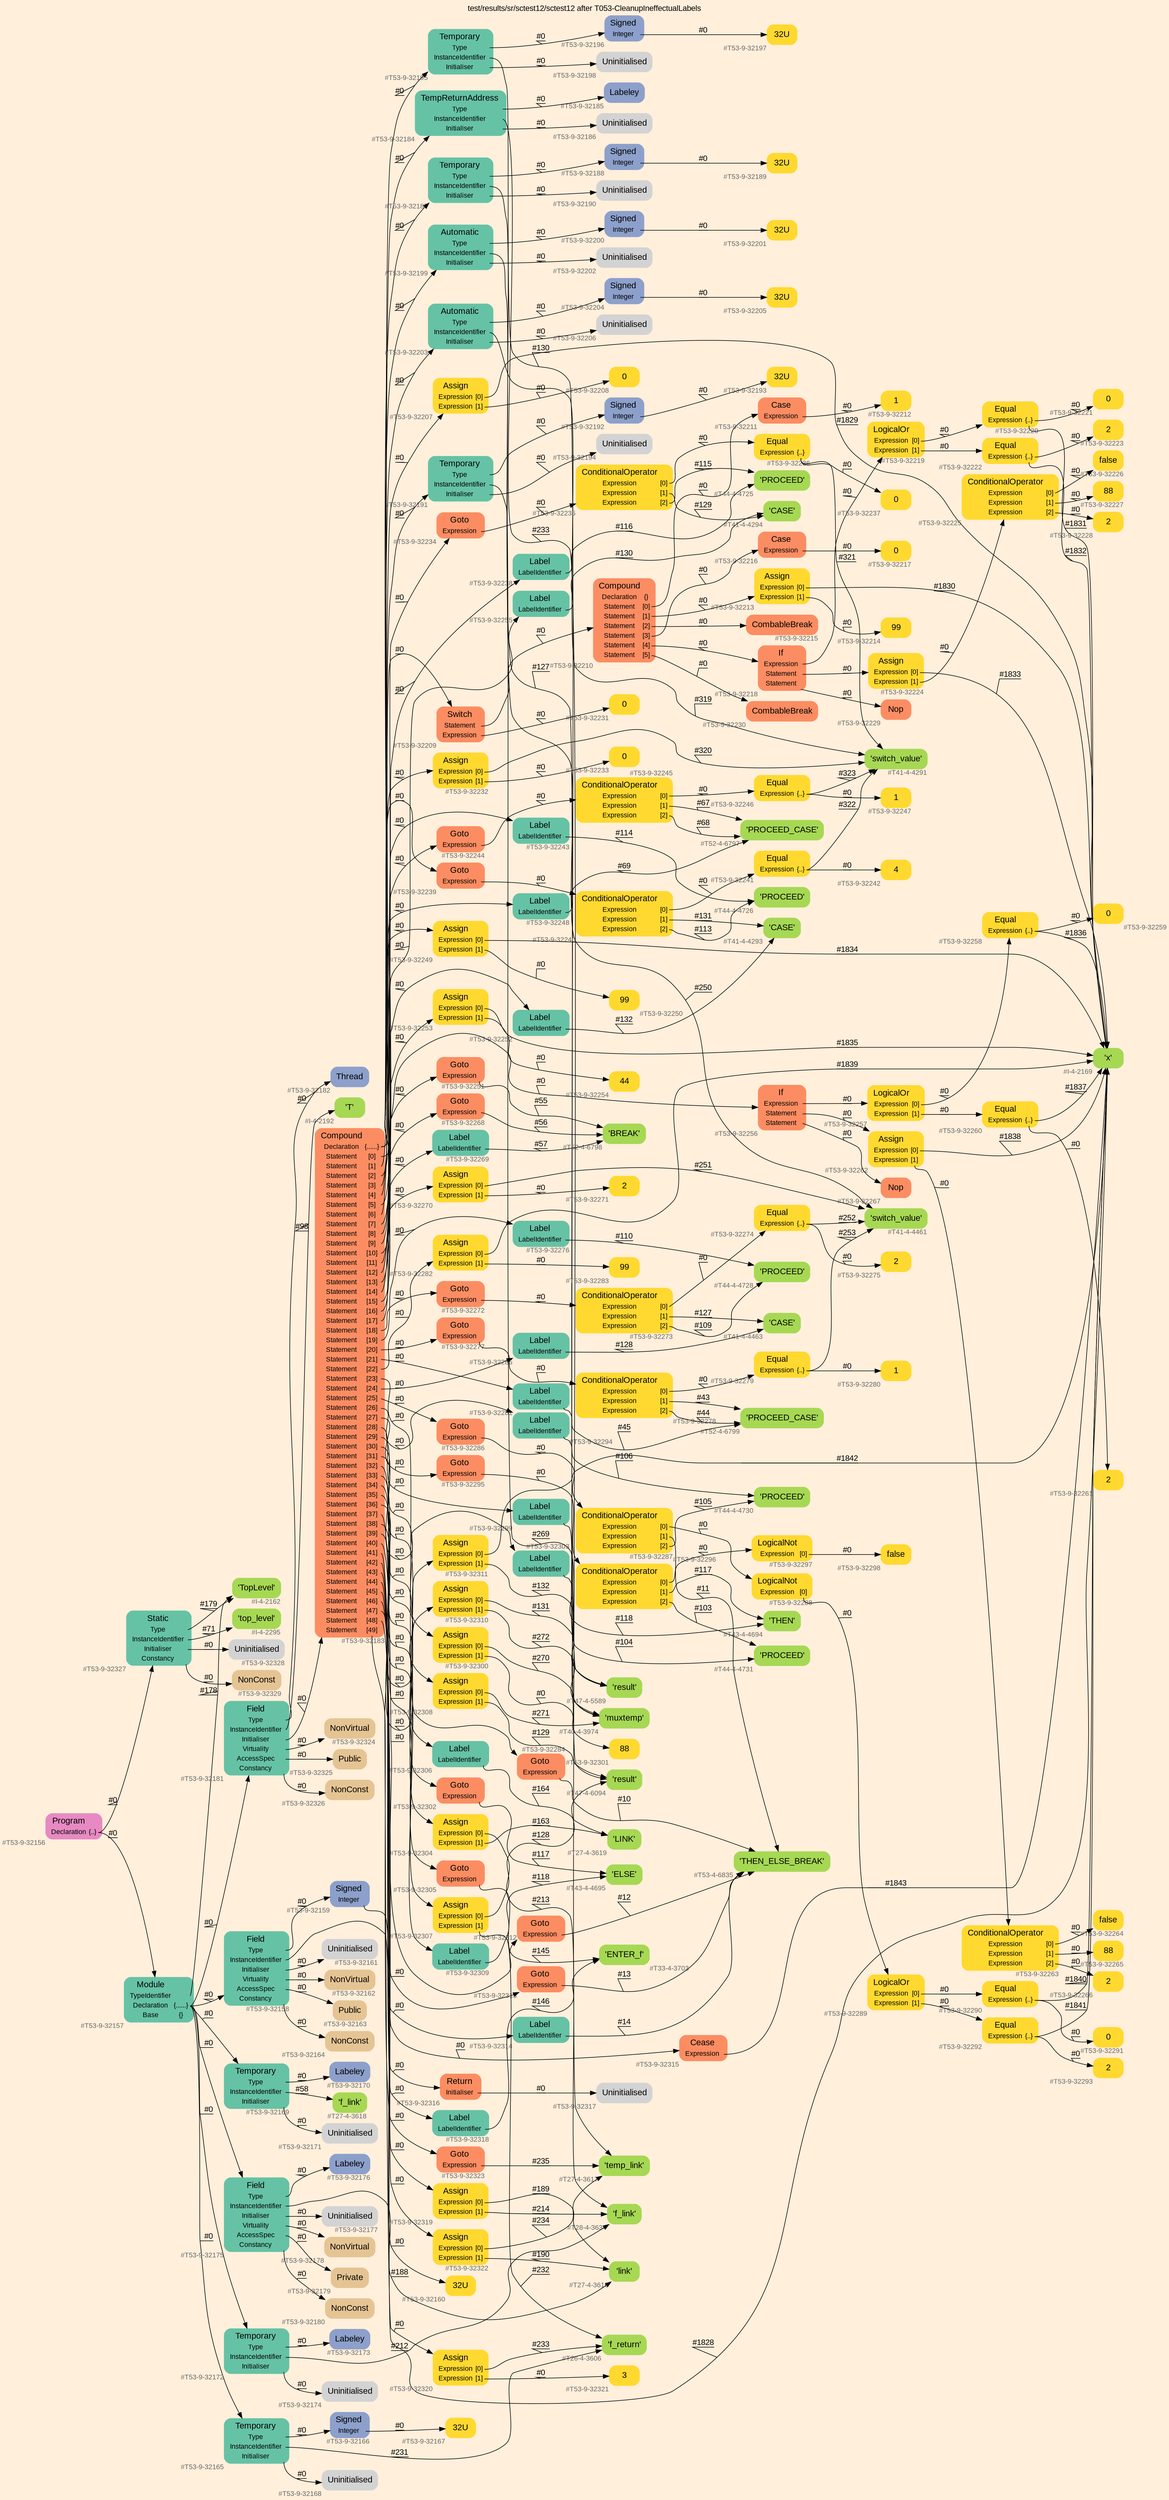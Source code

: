 digraph "test/results/sr/sctest12/sctest12 after T053-CleanupIneffectualLabels" {
label = "test/results/sr/sctest12/sctest12 after T053-CleanupIneffectualLabels"
labelloc = t
graph [
    rankdir = "LR"
    ranksep = 0.3
    bgcolor = antiquewhite1
    color = black
    fontcolor = black
    fontname = "Arial"
];
node [
    fontname = "Arial"
];
edge [
    fontname = "Arial"
];

// -------------------- node figure --------------------
// -------- block #T53-9-32156 ----------
"#T53-9-32156" [
    fillcolor = "/set28/4"
    xlabel = "#T53-9-32156"
    fontsize = "12"
    fontcolor = grey40
    shape = "plaintext"
    label = <<TABLE BORDER="0" CELLBORDER="0" CELLSPACING="0">
     <TR><TD><FONT COLOR="black" POINT-SIZE="15">Program</FONT></TD></TR>
     <TR><TD><FONT COLOR="black" POINT-SIZE="12">Declaration</FONT></TD><TD PORT="port0"><FONT COLOR="black" POINT-SIZE="12">{..}</FONT></TD></TR>
    </TABLE>>
    style = "rounded,filled"
];

// -------- block #T53-9-32157 ----------
"#T53-9-32157" [
    fillcolor = "/set28/1"
    xlabel = "#T53-9-32157"
    fontsize = "12"
    fontcolor = grey40
    shape = "plaintext"
    label = <<TABLE BORDER="0" CELLBORDER="0" CELLSPACING="0">
     <TR><TD><FONT COLOR="black" POINT-SIZE="15">Module</FONT></TD></TR>
     <TR><TD><FONT COLOR="black" POINT-SIZE="12">TypeIdentifier</FONT></TD><TD PORT="port0"></TD></TR>
     <TR><TD><FONT COLOR="black" POINT-SIZE="12">Declaration</FONT></TD><TD PORT="port1"><FONT COLOR="black" POINT-SIZE="12">{......}</FONT></TD></TR>
     <TR><TD><FONT COLOR="black" POINT-SIZE="12">Base</FONT></TD><TD PORT="port2"><FONT COLOR="black" POINT-SIZE="12">{}</FONT></TD></TR>
    </TABLE>>
    style = "rounded,filled"
];

// -------- block #I-4-2162 ----------
"#I-4-2162" [
    fillcolor = "/set28/5"
    xlabel = "#I-4-2162"
    fontsize = "12"
    fontcolor = grey40
    shape = "plaintext"
    label = <<TABLE BORDER="0" CELLBORDER="0" CELLSPACING="0">
     <TR><TD><FONT COLOR="black" POINT-SIZE="15">'TopLevel'</FONT></TD></TR>
    </TABLE>>
    style = "rounded,filled"
];

// -------- block #T53-9-32158 ----------
"#T53-9-32158" [
    fillcolor = "/set28/1"
    xlabel = "#T53-9-32158"
    fontsize = "12"
    fontcolor = grey40
    shape = "plaintext"
    label = <<TABLE BORDER="0" CELLBORDER="0" CELLSPACING="0">
     <TR><TD><FONT COLOR="black" POINT-SIZE="15">Field</FONT></TD></TR>
     <TR><TD><FONT COLOR="black" POINT-SIZE="12">Type</FONT></TD><TD PORT="port0"></TD></TR>
     <TR><TD><FONT COLOR="black" POINT-SIZE="12">InstanceIdentifier</FONT></TD><TD PORT="port1"></TD></TR>
     <TR><TD><FONT COLOR="black" POINT-SIZE="12">Initialiser</FONT></TD><TD PORT="port2"></TD></TR>
     <TR><TD><FONT COLOR="black" POINT-SIZE="12">Virtuality</FONT></TD><TD PORT="port3"></TD></TR>
     <TR><TD><FONT COLOR="black" POINT-SIZE="12">AccessSpec</FONT></TD><TD PORT="port4"></TD></TR>
     <TR><TD><FONT COLOR="black" POINT-SIZE="12">Constancy</FONT></TD><TD PORT="port5"></TD></TR>
    </TABLE>>
    style = "rounded,filled"
];

// -------- block #T53-9-32159 ----------
"#T53-9-32159" [
    fillcolor = "/set28/3"
    xlabel = "#T53-9-32159"
    fontsize = "12"
    fontcolor = grey40
    shape = "plaintext"
    label = <<TABLE BORDER="0" CELLBORDER="0" CELLSPACING="0">
     <TR><TD><FONT COLOR="black" POINT-SIZE="15">Signed</FONT></TD></TR>
     <TR><TD><FONT COLOR="black" POINT-SIZE="12">Integer</FONT></TD><TD PORT="port0"></TD></TR>
    </TABLE>>
    style = "rounded,filled"
];

// -------- block #T53-9-32160 ----------
"#T53-9-32160" [
    fillcolor = "/set28/6"
    xlabel = "#T53-9-32160"
    fontsize = "12"
    fontcolor = grey40
    shape = "plaintext"
    label = <<TABLE BORDER="0" CELLBORDER="0" CELLSPACING="0">
     <TR><TD><FONT COLOR="black" POINT-SIZE="15">32U</FONT></TD></TR>
    </TABLE>>
    style = "rounded,filled"
];

// -------- block #I-4-2169 ----------
"#I-4-2169" [
    fillcolor = "/set28/5"
    xlabel = "#I-4-2169"
    fontsize = "12"
    fontcolor = grey40
    shape = "plaintext"
    label = <<TABLE BORDER="0" CELLBORDER="0" CELLSPACING="0">
     <TR><TD><FONT COLOR="black" POINT-SIZE="15">'x'</FONT></TD></TR>
    </TABLE>>
    style = "rounded,filled"
];

// -------- block #T53-9-32161 ----------
"#T53-9-32161" [
    xlabel = "#T53-9-32161"
    fontsize = "12"
    fontcolor = grey40
    shape = "plaintext"
    label = <<TABLE BORDER="0" CELLBORDER="0" CELLSPACING="0">
     <TR><TD><FONT COLOR="black" POINT-SIZE="15">Uninitialised</FONT></TD></TR>
    </TABLE>>
    style = "rounded,filled"
];

// -------- block #T53-9-32162 ----------
"#T53-9-32162" [
    fillcolor = "/set28/7"
    xlabel = "#T53-9-32162"
    fontsize = "12"
    fontcolor = grey40
    shape = "plaintext"
    label = <<TABLE BORDER="0" CELLBORDER="0" CELLSPACING="0">
     <TR><TD><FONT COLOR="black" POINT-SIZE="15">NonVirtual</FONT></TD></TR>
    </TABLE>>
    style = "rounded,filled"
];

// -------- block #T53-9-32163 ----------
"#T53-9-32163" [
    fillcolor = "/set28/7"
    xlabel = "#T53-9-32163"
    fontsize = "12"
    fontcolor = grey40
    shape = "plaintext"
    label = <<TABLE BORDER="0" CELLBORDER="0" CELLSPACING="0">
     <TR><TD><FONT COLOR="black" POINT-SIZE="15">Public</FONT></TD></TR>
    </TABLE>>
    style = "rounded,filled"
];

// -------- block #T53-9-32164 ----------
"#T53-9-32164" [
    fillcolor = "/set28/7"
    xlabel = "#T53-9-32164"
    fontsize = "12"
    fontcolor = grey40
    shape = "plaintext"
    label = <<TABLE BORDER="0" CELLBORDER="0" CELLSPACING="0">
     <TR><TD><FONT COLOR="black" POINT-SIZE="15">NonConst</FONT></TD></TR>
    </TABLE>>
    style = "rounded,filled"
];

// -------- block #T53-9-32165 ----------
"#T53-9-32165" [
    fillcolor = "/set28/1"
    xlabel = "#T53-9-32165"
    fontsize = "12"
    fontcolor = grey40
    shape = "plaintext"
    label = <<TABLE BORDER="0" CELLBORDER="0" CELLSPACING="0">
     <TR><TD><FONT COLOR="black" POINT-SIZE="15">Temporary</FONT></TD></TR>
     <TR><TD><FONT COLOR="black" POINT-SIZE="12">Type</FONT></TD><TD PORT="port0"></TD></TR>
     <TR><TD><FONT COLOR="black" POINT-SIZE="12">InstanceIdentifier</FONT></TD><TD PORT="port1"></TD></TR>
     <TR><TD><FONT COLOR="black" POINT-SIZE="12">Initialiser</FONT></TD><TD PORT="port2"></TD></TR>
    </TABLE>>
    style = "rounded,filled"
];

// -------- block #T53-9-32166 ----------
"#T53-9-32166" [
    fillcolor = "/set28/3"
    xlabel = "#T53-9-32166"
    fontsize = "12"
    fontcolor = grey40
    shape = "plaintext"
    label = <<TABLE BORDER="0" CELLBORDER="0" CELLSPACING="0">
     <TR><TD><FONT COLOR="black" POINT-SIZE="15">Signed</FONT></TD></TR>
     <TR><TD><FONT COLOR="black" POINT-SIZE="12">Integer</FONT></TD><TD PORT="port0"></TD></TR>
    </TABLE>>
    style = "rounded,filled"
];

// -------- block #T53-9-32167 ----------
"#T53-9-32167" [
    fillcolor = "/set28/6"
    xlabel = "#T53-9-32167"
    fontsize = "12"
    fontcolor = grey40
    shape = "plaintext"
    label = <<TABLE BORDER="0" CELLBORDER="0" CELLSPACING="0">
     <TR><TD><FONT COLOR="black" POINT-SIZE="15">32U</FONT></TD></TR>
    </TABLE>>
    style = "rounded,filled"
];

// -------- block #T26-4-3606 ----------
"#T26-4-3606" [
    fillcolor = "/set28/5"
    xlabel = "#T26-4-3606"
    fontsize = "12"
    fontcolor = grey40
    shape = "plaintext"
    label = <<TABLE BORDER="0" CELLBORDER="0" CELLSPACING="0">
     <TR><TD><FONT COLOR="black" POINT-SIZE="15">'f_return'</FONT></TD></TR>
    </TABLE>>
    style = "rounded,filled"
];

// -------- block #T53-9-32168 ----------
"#T53-9-32168" [
    xlabel = "#T53-9-32168"
    fontsize = "12"
    fontcolor = grey40
    shape = "plaintext"
    label = <<TABLE BORDER="0" CELLBORDER="0" CELLSPACING="0">
     <TR><TD><FONT COLOR="black" POINT-SIZE="15">Uninitialised</FONT></TD></TR>
    </TABLE>>
    style = "rounded,filled"
];

// -------- block #T53-9-32169 ----------
"#T53-9-32169" [
    fillcolor = "/set28/1"
    xlabel = "#T53-9-32169"
    fontsize = "12"
    fontcolor = grey40
    shape = "plaintext"
    label = <<TABLE BORDER="0" CELLBORDER="0" CELLSPACING="0">
     <TR><TD><FONT COLOR="black" POINT-SIZE="15">Temporary</FONT></TD></TR>
     <TR><TD><FONT COLOR="black" POINT-SIZE="12">Type</FONT></TD><TD PORT="port0"></TD></TR>
     <TR><TD><FONT COLOR="black" POINT-SIZE="12">InstanceIdentifier</FONT></TD><TD PORT="port1"></TD></TR>
     <TR><TD><FONT COLOR="black" POINT-SIZE="12">Initialiser</FONT></TD><TD PORT="port2"></TD></TR>
    </TABLE>>
    style = "rounded,filled"
];

// -------- block #T53-9-32170 ----------
"#T53-9-32170" [
    fillcolor = "/set28/3"
    xlabel = "#T53-9-32170"
    fontsize = "12"
    fontcolor = grey40
    shape = "plaintext"
    label = <<TABLE BORDER="0" CELLBORDER="0" CELLSPACING="0">
     <TR><TD><FONT COLOR="black" POINT-SIZE="15">Labeley</FONT></TD></TR>
    </TABLE>>
    style = "rounded,filled"
];

// -------- block #T27-4-3618 ----------
"#T27-4-3618" [
    fillcolor = "/set28/5"
    xlabel = "#T27-4-3618"
    fontsize = "12"
    fontcolor = grey40
    shape = "plaintext"
    label = <<TABLE BORDER="0" CELLBORDER="0" CELLSPACING="0">
     <TR><TD><FONT COLOR="black" POINT-SIZE="15">'f_link'</FONT></TD></TR>
    </TABLE>>
    style = "rounded,filled"
];

// -------- block #T53-9-32171 ----------
"#T53-9-32171" [
    xlabel = "#T53-9-32171"
    fontsize = "12"
    fontcolor = grey40
    shape = "plaintext"
    label = <<TABLE BORDER="0" CELLBORDER="0" CELLSPACING="0">
     <TR><TD><FONT COLOR="black" POINT-SIZE="15">Uninitialised</FONT></TD></TR>
    </TABLE>>
    style = "rounded,filled"
];

// -------- block #T53-9-32172 ----------
"#T53-9-32172" [
    fillcolor = "/set28/1"
    xlabel = "#T53-9-32172"
    fontsize = "12"
    fontcolor = grey40
    shape = "plaintext"
    label = <<TABLE BORDER="0" CELLBORDER="0" CELLSPACING="0">
     <TR><TD><FONT COLOR="black" POINT-SIZE="15">Temporary</FONT></TD></TR>
     <TR><TD><FONT COLOR="black" POINT-SIZE="12">Type</FONT></TD><TD PORT="port0"></TD></TR>
     <TR><TD><FONT COLOR="black" POINT-SIZE="12">InstanceIdentifier</FONT></TD><TD PORT="port1"></TD></TR>
     <TR><TD><FONT COLOR="black" POINT-SIZE="12">Initialiser</FONT></TD><TD PORT="port2"></TD></TR>
    </TABLE>>
    style = "rounded,filled"
];

// -------- block #T53-9-32173 ----------
"#T53-9-32173" [
    fillcolor = "/set28/3"
    xlabel = "#T53-9-32173"
    fontsize = "12"
    fontcolor = grey40
    shape = "plaintext"
    label = <<TABLE BORDER="0" CELLBORDER="0" CELLSPACING="0">
     <TR><TD><FONT COLOR="black" POINT-SIZE="15">Labeley</FONT></TD></TR>
    </TABLE>>
    style = "rounded,filled"
];

// -------- block #T28-4-3634 ----------
"#T28-4-3634" [
    fillcolor = "/set28/5"
    xlabel = "#T28-4-3634"
    fontsize = "12"
    fontcolor = grey40
    shape = "plaintext"
    label = <<TABLE BORDER="0" CELLBORDER="0" CELLSPACING="0">
     <TR><TD><FONT COLOR="black" POINT-SIZE="15">'f_link'</FONT></TD></TR>
    </TABLE>>
    style = "rounded,filled"
];

// -------- block #T53-9-32174 ----------
"#T53-9-32174" [
    xlabel = "#T53-9-32174"
    fontsize = "12"
    fontcolor = grey40
    shape = "plaintext"
    label = <<TABLE BORDER="0" CELLBORDER="0" CELLSPACING="0">
     <TR><TD><FONT COLOR="black" POINT-SIZE="15">Uninitialised</FONT></TD></TR>
    </TABLE>>
    style = "rounded,filled"
];

// -------- block #T53-9-32175 ----------
"#T53-9-32175" [
    fillcolor = "/set28/1"
    xlabel = "#T53-9-32175"
    fontsize = "12"
    fontcolor = grey40
    shape = "plaintext"
    label = <<TABLE BORDER="0" CELLBORDER="0" CELLSPACING="0">
     <TR><TD><FONT COLOR="black" POINT-SIZE="15">Field</FONT></TD></TR>
     <TR><TD><FONT COLOR="black" POINT-SIZE="12">Type</FONT></TD><TD PORT="port0"></TD></TR>
     <TR><TD><FONT COLOR="black" POINT-SIZE="12">InstanceIdentifier</FONT></TD><TD PORT="port1"></TD></TR>
     <TR><TD><FONT COLOR="black" POINT-SIZE="12">Initialiser</FONT></TD><TD PORT="port2"></TD></TR>
     <TR><TD><FONT COLOR="black" POINT-SIZE="12">Virtuality</FONT></TD><TD PORT="port3"></TD></TR>
     <TR><TD><FONT COLOR="black" POINT-SIZE="12">AccessSpec</FONT></TD><TD PORT="port4"></TD></TR>
     <TR><TD><FONT COLOR="black" POINT-SIZE="12">Constancy</FONT></TD><TD PORT="port5"></TD></TR>
    </TABLE>>
    style = "rounded,filled"
];

// -------- block #T53-9-32176 ----------
"#T53-9-32176" [
    fillcolor = "/set28/3"
    xlabel = "#T53-9-32176"
    fontsize = "12"
    fontcolor = grey40
    shape = "plaintext"
    label = <<TABLE BORDER="0" CELLBORDER="0" CELLSPACING="0">
     <TR><TD><FONT COLOR="black" POINT-SIZE="15">Labeley</FONT></TD></TR>
    </TABLE>>
    style = "rounded,filled"
];

// -------- block #T27-4-3616 ----------
"#T27-4-3616" [
    fillcolor = "/set28/5"
    xlabel = "#T27-4-3616"
    fontsize = "12"
    fontcolor = grey40
    shape = "plaintext"
    label = <<TABLE BORDER="0" CELLBORDER="0" CELLSPACING="0">
     <TR><TD><FONT COLOR="black" POINT-SIZE="15">'link'</FONT></TD></TR>
    </TABLE>>
    style = "rounded,filled"
];

// -------- block #T53-9-32177 ----------
"#T53-9-32177" [
    xlabel = "#T53-9-32177"
    fontsize = "12"
    fontcolor = grey40
    shape = "plaintext"
    label = <<TABLE BORDER="0" CELLBORDER="0" CELLSPACING="0">
     <TR><TD><FONT COLOR="black" POINT-SIZE="15">Uninitialised</FONT></TD></TR>
    </TABLE>>
    style = "rounded,filled"
];

// -------- block #T53-9-32178 ----------
"#T53-9-32178" [
    fillcolor = "/set28/7"
    xlabel = "#T53-9-32178"
    fontsize = "12"
    fontcolor = grey40
    shape = "plaintext"
    label = <<TABLE BORDER="0" CELLBORDER="0" CELLSPACING="0">
     <TR><TD><FONT COLOR="black" POINT-SIZE="15">NonVirtual</FONT></TD></TR>
    </TABLE>>
    style = "rounded,filled"
];

// -------- block #T53-9-32179 ----------
"#T53-9-32179" [
    fillcolor = "/set28/7"
    xlabel = "#T53-9-32179"
    fontsize = "12"
    fontcolor = grey40
    shape = "plaintext"
    label = <<TABLE BORDER="0" CELLBORDER="0" CELLSPACING="0">
     <TR><TD><FONT COLOR="black" POINT-SIZE="15">Private</FONT></TD></TR>
    </TABLE>>
    style = "rounded,filled"
];

// -------- block #T53-9-32180 ----------
"#T53-9-32180" [
    fillcolor = "/set28/7"
    xlabel = "#T53-9-32180"
    fontsize = "12"
    fontcolor = grey40
    shape = "plaintext"
    label = <<TABLE BORDER="0" CELLBORDER="0" CELLSPACING="0">
     <TR><TD><FONT COLOR="black" POINT-SIZE="15">NonConst</FONT></TD></TR>
    </TABLE>>
    style = "rounded,filled"
];

// -------- block #T53-9-32181 ----------
"#T53-9-32181" [
    fillcolor = "/set28/1"
    xlabel = "#T53-9-32181"
    fontsize = "12"
    fontcolor = grey40
    shape = "plaintext"
    label = <<TABLE BORDER="0" CELLBORDER="0" CELLSPACING="0">
     <TR><TD><FONT COLOR="black" POINT-SIZE="15">Field</FONT></TD></TR>
     <TR><TD><FONT COLOR="black" POINT-SIZE="12">Type</FONT></TD><TD PORT="port0"></TD></TR>
     <TR><TD><FONT COLOR="black" POINT-SIZE="12">InstanceIdentifier</FONT></TD><TD PORT="port1"></TD></TR>
     <TR><TD><FONT COLOR="black" POINT-SIZE="12">Initialiser</FONT></TD><TD PORT="port2"></TD></TR>
     <TR><TD><FONT COLOR="black" POINT-SIZE="12">Virtuality</FONT></TD><TD PORT="port3"></TD></TR>
     <TR><TD><FONT COLOR="black" POINT-SIZE="12">AccessSpec</FONT></TD><TD PORT="port4"></TD></TR>
     <TR><TD><FONT COLOR="black" POINT-SIZE="12">Constancy</FONT></TD><TD PORT="port5"></TD></TR>
    </TABLE>>
    style = "rounded,filled"
];

// -------- block #T53-9-32182 ----------
"#T53-9-32182" [
    fillcolor = "/set28/3"
    xlabel = "#T53-9-32182"
    fontsize = "12"
    fontcolor = grey40
    shape = "plaintext"
    label = <<TABLE BORDER="0" CELLBORDER="0" CELLSPACING="0">
     <TR><TD><FONT COLOR="black" POINT-SIZE="15">Thread</FONT></TD></TR>
    </TABLE>>
    style = "rounded,filled"
];

// -------- block #I-4-2192 ----------
"#I-4-2192" [
    fillcolor = "/set28/5"
    xlabel = "#I-4-2192"
    fontsize = "12"
    fontcolor = grey40
    shape = "plaintext"
    label = <<TABLE BORDER="0" CELLBORDER="0" CELLSPACING="0">
     <TR><TD><FONT COLOR="black" POINT-SIZE="15">'T'</FONT></TD></TR>
    </TABLE>>
    style = "rounded,filled"
];

// -------- block #T53-9-32183 ----------
"#T53-9-32183" [
    fillcolor = "/set28/2"
    xlabel = "#T53-9-32183"
    fontsize = "12"
    fontcolor = grey40
    shape = "plaintext"
    label = <<TABLE BORDER="0" CELLBORDER="0" CELLSPACING="0">
     <TR><TD><FONT COLOR="black" POINT-SIZE="15">Compound</FONT></TD></TR>
     <TR><TD><FONT COLOR="black" POINT-SIZE="12">Declaration</FONT></TD><TD PORT="port0"><FONT COLOR="black" POINT-SIZE="12">{......}</FONT></TD></TR>
     <TR><TD><FONT COLOR="black" POINT-SIZE="12">Statement</FONT></TD><TD PORT="port1"><FONT COLOR="black" POINT-SIZE="12">[0]</FONT></TD></TR>
     <TR><TD><FONT COLOR="black" POINT-SIZE="12">Statement</FONT></TD><TD PORT="port2"><FONT COLOR="black" POINT-SIZE="12">[1]</FONT></TD></TR>
     <TR><TD><FONT COLOR="black" POINT-SIZE="12">Statement</FONT></TD><TD PORT="port3"><FONT COLOR="black" POINT-SIZE="12">[2]</FONT></TD></TR>
     <TR><TD><FONT COLOR="black" POINT-SIZE="12">Statement</FONT></TD><TD PORT="port4"><FONT COLOR="black" POINT-SIZE="12">[3]</FONT></TD></TR>
     <TR><TD><FONT COLOR="black" POINT-SIZE="12">Statement</FONT></TD><TD PORT="port5"><FONT COLOR="black" POINT-SIZE="12">[4]</FONT></TD></TR>
     <TR><TD><FONT COLOR="black" POINT-SIZE="12">Statement</FONT></TD><TD PORT="port6"><FONT COLOR="black" POINT-SIZE="12">[5]</FONT></TD></TR>
     <TR><TD><FONT COLOR="black" POINT-SIZE="12">Statement</FONT></TD><TD PORT="port7"><FONT COLOR="black" POINT-SIZE="12">[6]</FONT></TD></TR>
     <TR><TD><FONT COLOR="black" POINT-SIZE="12">Statement</FONT></TD><TD PORT="port8"><FONT COLOR="black" POINT-SIZE="12">[7]</FONT></TD></TR>
     <TR><TD><FONT COLOR="black" POINT-SIZE="12">Statement</FONT></TD><TD PORT="port9"><FONT COLOR="black" POINT-SIZE="12">[8]</FONT></TD></TR>
     <TR><TD><FONT COLOR="black" POINT-SIZE="12">Statement</FONT></TD><TD PORT="port10"><FONT COLOR="black" POINT-SIZE="12">[9]</FONT></TD></TR>
     <TR><TD><FONT COLOR="black" POINT-SIZE="12">Statement</FONT></TD><TD PORT="port11"><FONT COLOR="black" POINT-SIZE="12">[10]</FONT></TD></TR>
     <TR><TD><FONT COLOR="black" POINT-SIZE="12">Statement</FONT></TD><TD PORT="port12"><FONT COLOR="black" POINT-SIZE="12">[11]</FONT></TD></TR>
     <TR><TD><FONT COLOR="black" POINT-SIZE="12">Statement</FONT></TD><TD PORT="port13"><FONT COLOR="black" POINT-SIZE="12">[12]</FONT></TD></TR>
     <TR><TD><FONT COLOR="black" POINT-SIZE="12">Statement</FONT></TD><TD PORT="port14"><FONT COLOR="black" POINT-SIZE="12">[13]</FONT></TD></TR>
     <TR><TD><FONT COLOR="black" POINT-SIZE="12">Statement</FONT></TD><TD PORT="port15"><FONT COLOR="black" POINT-SIZE="12">[14]</FONT></TD></TR>
     <TR><TD><FONT COLOR="black" POINT-SIZE="12">Statement</FONT></TD><TD PORT="port16"><FONT COLOR="black" POINT-SIZE="12">[15]</FONT></TD></TR>
     <TR><TD><FONT COLOR="black" POINT-SIZE="12">Statement</FONT></TD><TD PORT="port17"><FONT COLOR="black" POINT-SIZE="12">[16]</FONT></TD></TR>
     <TR><TD><FONT COLOR="black" POINT-SIZE="12">Statement</FONT></TD><TD PORT="port18"><FONT COLOR="black" POINT-SIZE="12">[17]</FONT></TD></TR>
     <TR><TD><FONT COLOR="black" POINT-SIZE="12">Statement</FONT></TD><TD PORT="port19"><FONT COLOR="black" POINT-SIZE="12">[18]</FONT></TD></TR>
     <TR><TD><FONT COLOR="black" POINT-SIZE="12">Statement</FONT></TD><TD PORT="port20"><FONT COLOR="black" POINT-SIZE="12">[19]</FONT></TD></TR>
     <TR><TD><FONT COLOR="black" POINT-SIZE="12">Statement</FONT></TD><TD PORT="port21"><FONT COLOR="black" POINT-SIZE="12">[20]</FONT></TD></TR>
     <TR><TD><FONT COLOR="black" POINT-SIZE="12">Statement</FONT></TD><TD PORT="port22"><FONT COLOR="black" POINT-SIZE="12">[21]</FONT></TD></TR>
     <TR><TD><FONT COLOR="black" POINT-SIZE="12">Statement</FONT></TD><TD PORT="port23"><FONT COLOR="black" POINT-SIZE="12">[22]</FONT></TD></TR>
     <TR><TD><FONT COLOR="black" POINT-SIZE="12">Statement</FONT></TD><TD PORT="port24"><FONT COLOR="black" POINT-SIZE="12">[23]</FONT></TD></TR>
     <TR><TD><FONT COLOR="black" POINT-SIZE="12">Statement</FONT></TD><TD PORT="port25"><FONT COLOR="black" POINT-SIZE="12">[24]</FONT></TD></TR>
     <TR><TD><FONT COLOR="black" POINT-SIZE="12">Statement</FONT></TD><TD PORT="port26"><FONT COLOR="black" POINT-SIZE="12">[25]</FONT></TD></TR>
     <TR><TD><FONT COLOR="black" POINT-SIZE="12">Statement</FONT></TD><TD PORT="port27"><FONT COLOR="black" POINT-SIZE="12">[26]</FONT></TD></TR>
     <TR><TD><FONT COLOR="black" POINT-SIZE="12">Statement</FONT></TD><TD PORT="port28"><FONT COLOR="black" POINT-SIZE="12">[27]</FONT></TD></TR>
     <TR><TD><FONT COLOR="black" POINT-SIZE="12">Statement</FONT></TD><TD PORT="port29"><FONT COLOR="black" POINT-SIZE="12">[28]</FONT></TD></TR>
     <TR><TD><FONT COLOR="black" POINT-SIZE="12">Statement</FONT></TD><TD PORT="port30"><FONT COLOR="black" POINT-SIZE="12">[29]</FONT></TD></TR>
     <TR><TD><FONT COLOR="black" POINT-SIZE="12">Statement</FONT></TD><TD PORT="port31"><FONT COLOR="black" POINT-SIZE="12">[30]</FONT></TD></TR>
     <TR><TD><FONT COLOR="black" POINT-SIZE="12">Statement</FONT></TD><TD PORT="port32"><FONT COLOR="black" POINT-SIZE="12">[31]</FONT></TD></TR>
     <TR><TD><FONT COLOR="black" POINT-SIZE="12">Statement</FONT></TD><TD PORT="port33"><FONT COLOR="black" POINT-SIZE="12">[32]</FONT></TD></TR>
     <TR><TD><FONT COLOR="black" POINT-SIZE="12">Statement</FONT></TD><TD PORT="port34"><FONT COLOR="black" POINT-SIZE="12">[33]</FONT></TD></TR>
     <TR><TD><FONT COLOR="black" POINT-SIZE="12">Statement</FONT></TD><TD PORT="port35"><FONT COLOR="black" POINT-SIZE="12">[34]</FONT></TD></TR>
     <TR><TD><FONT COLOR="black" POINT-SIZE="12">Statement</FONT></TD><TD PORT="port36"><FONT COLOR="black" POINT-SIZE="12">[35]</FONT></TD></TR>
     <TR><TD><FONT COLOR="black" POINT-SIZE="12">Statement</FONT></TD><TD PORT="port37"><FONT COLOR="black" POINT-SIZE="12">[36]</FONT></TD></TR>
     <TR><TD><FONT COLOR="black" POINT-SIZE="12">Statement</FONT></TD><TD PORT="port38"><FONT COLOR="black" POINT-SIZE="12">[37]</FONT></TD></TR>
     <TR><TD><FONT COLOR="black" POINT-SIZE="12">Statement</FONT></TD><TD PORT="port39"><FONT COLOR="black" POINT-SIZE="12">[38]</FONT></TD></TR>
     <TR><TD><FONT COLOR="black" POINT-SIZE="12">Statement</FONT></TD><TD PORT="port40"><FONT COLOR="black" POINT-SIZE="12">[39]</FONT></TD></TR>
     <TR><TD><FONT COLOR="black" POINT-SIZE="12">Statement</FONT></TD><TD PORT="port41"><FONT COLOR="black" POINT-SIZE="12">[40]</FONT></TD></TR>
     <TR><TD><FONT COLOR="black" POINT-SIZE="12">Statement</FONT></TD><TD PORT="port42"><FONT COLOR="black" POINT-SIZE="12">[41]</FONT></TD></TR>
     <TR><TD><FONT COLOR="black" POINT-SIZE="12">Statement</FONT></TD><TD PORT="port43"><FONT COLOR="black" POINT-SIZE="12">[42]</FONT></TD></TR>
     <TR><TD><FONT COLOR="black" POINT-SIZE="12">Statement</FONT></TD><TD PORT="port44"><FONT COLOR="black" POINT-SIZE="12">[43]</FONT></TD></TR>
     <TR><TD><FONT COLOR="black" POINT-SIZE="12">Statement</FONT></TD><TD PORT="port45"><FONT COLOR="black" POINT-SIZE="12">[44]</FONT></TD></TR>
     <TR><TD><FONT COLOR="black" POINT-SIZE="12">Statement</FONT></TD><TD PORT="port46"><FONT COLOR="black" POINT-SIZE="12">[45]</FONT></TD></TR>
     <TR><TD><FONT COLOR="black" POINT-SIZE="12">Statement</FONT></TD><TD PORT="port47"><FONT COLOR="black" POINT-SIZE="12">[46]</FONT></TD></TR>
     <TR><TD><FONT COLOR="black" POINT-SIZE="12">Statement</FONT></TD><TD PORT="port48"><FONT COLOR="black" POINT-SIZE="12">[47]</FONT></TD></TR>
     <TR><TD><FONT COLOR="black" POINT-SIZE="12">Statement</FONT></TD><TD PORT="port49"><FONT COLOR="black" POINT-SIZE="12">[48]</FONT></TD></TR>
     <TR><TD><FONT COLOR="black" POINT-SIZE="12">Statement</FONT></TD><TD PORT="port50"><FONT COLOR="black" POINT-SIZE="12">[49]</FONT></TD></TR>
    </TABLE>>
    style = "rounded,filled"
];

// -------- block #T53-9-32184 ----------
"#T53-9-32184" [
    fillcolor = "/set28/1"
    xlabel = "#T53-9-32184"
    fontsize = "12"
    fontcolor = grey40
    shape = "plaintext"
    label = <<TABLE BORDER="0" CELLBORDER="0" CELLSPACING="0">
     <TR><TD><FONT COLOR="black" POINT-SIZE="15">TempReturnAddress</FONT></TD></TR>
     <TR><TD><FONT COLOR="black" POINT-SIZE="12">Type</FONT></TD><TD PORT="port0"></TD></TR>
     <TR><TD><FONT COLOR="black" POINT-SIZE="12">InstanceIdentifier</FONT></TD><TD PORT="port1"></TD></TR>
     <TR><TD><FONT COLOR="black" POINT-SIZE="12">Initialiser</FONT></TD><TD PORT="port2"></TD></TR>
    </TABLE>>
    style = "rounded,filled"
];

// -------- block #T53-9-32185 ----------
"#T53-9-32185" [
    fillcolor = "/set28/3"
    xlabel = "#T53-9-32185"
    fontsize = "12"
    fontcolor = grey40
    shape = "plaintext"
    label = <<TABLE BORDER="0" CELLBORDER="0" CELLSPACING="0">
     <TR><TD><FONT COLOR="black" POINT-SIZE="15">Labeley</FONT></TD></TR>
    </TABLE>>
    style = "rounded,filled"
];

// -------- block #T27-4-3617 ----------
"#T27-4-3617" [
    fillcolor = "/set28/5"
    xlabel = "#T27-4-3617"
    fontsize = "12"
    fontcolor = grey40
    shape = "plaintext"
    label = <<TABLE BORDER="0" CELLBORDER="0" CELLSPACING="0">
     <TR><TD><FONT COLOR="black" POINT-SIZE="15">'temp_link'</FONT></TD></TR>
    </TABLE>>
    style = "rounded,filled"
];

// -------- block #T53-9-32186 ----------
"#T53-9-32186" [
    xlabel = "#T53-9-32186"
    fontsize = "12"
    fontcolor = grey40
    shape = "plaintext"
    label = <<TABLE BORDER="0" CELLBORDER="0" CELLSPACING="0">
     <TR><TD><FONT COLOR="black" POINT-SIZE="15">Uninitialised</FONT></TD></TR>
    </TABLE>>
    style = "rounded,filled"
];

// -------- block #T53-9-32187 ----------
"#T53-9-32187" [
    fillcolor = "/set28/1"
    xlabel = "#T53-9-32187"
    fontsize = "12"
    fontcolor = grey40
    shape = "plaintext"
    label = <<TABLE BORDER="0" CELLBORDER="0" CELLSPACING="0">
     <TR><TD><FONT COLOR="black" POINT-SIZE="15">Temporary</FONT></TD></TR>
     <TR><TD><FONT COLOR="black" POINT-SIZE="12">Type</FONT></TD><TD PORT="port0"></TD></TR>
     <TR><TD><FONT COLOR="black" POINT-SIZE="12">InstanceIdentifier</FONT></TD><TD PORT="port1"></TD></TR>
     <TR><TD><FONT COLOR="black" POINT-SIZE="12">Initialiser</FONT></TD><TD PORT="port2"></TD></TR>
    </TABLE>>
    style = "rounded,filled"
];

// -------- block #T53-9-32188 ----------
"#T53-9-32188" [
    fillcolor = "/set28/3"
    xlabel = "#T53-9-32188"
    fontsize = "12"
    fontcolor = grey40
    shape = "plaintext"
    label = <<TABLE BORDER="0" CELLBORDER="0" CELLSPACING="0">
     <TR><TD><FONT COLOR="black" POINT-SIZE="15">Signed</FONT></TD></TR>
     <TR><TD><FONT COLOR="black" POINT-SIZE="12">Integer</FONT></TD><TD PORT="port0"></TD></TR>
    </TABLE>>
    style = "rounded,filled"
];

// -------- block #T53-9-32189 ----------
"#T53-9-32189" [
    fillcolor = "/set28/6"
    xlabel = "#T53-9-32189"
    fontsize = "12"
    fontcolor = grey40
    shape = "plaintext"
    label = <<TABLE BORDER="0" CELLBORDER="0" CELLSPACING="0">
     <TR><TD><FONT COLOR="black" POINT-SIZE="15">32U</FONT></TD></TR>
    </TABLE>>
    style = "rounded,filled"
];

// -------- block #T47-4-6094 ----------
"#T47-4-6094" [
    fillcolor = "/set28/5"
    xlabel = "#T47-4-6094"
    fontsize = "12"
    fontcolor = grey40
    shape = "plaintext"
    label = <<TABLE BORDER="0" CELLBORDER="0" CELLSPACING="0">
     <TR><TD><FONT COLOR="black" POINT-SIZE="15">'result'</FONT></TD></TR>
    </TABLE>>
    style = "rounded,filled"
];

// -------- block #T53-9-32190 ----------
"#T53-9-32190" [
    xlabel = "#T53-9-32190"
    fontsize = "12"
    fontcolor = grey40
    shape = "plaintext"
    label = <<TABLE BORDER="0" CELLBORDER="0" CELLSPACING="0">
     <TR><TD><FONT COLOR="black" POINT-SIZE="15">Uninitialised</FONT></TD></TR>
    </TABLE>>
    style = "rounded,filled"
];

// -------- block #T53-9-32191 ----------
"#T53-9-32191" [
    fillcolor = "/set28/1"
    xlabel = "#T53-9-32191"
    fontsize = "12"
    fontcolor = grey40
    shape = "plaintext"
    label = <<TABLE BORDER="0" CELLBORDER="0" CELLSPACING="0">
     <TR><TD><FONT COLOR="black" POINT-SIZE="15">Temporary</FONT></TD></TR>
     <TR><TD><FONT COLOR="black" POINT-SIZE="12">Type</FONT></TD><TD PORT="port0"></TD></TR>
     <TR><TD><FONT COLOR="black" POINT-SIZE="12">InstanceIdentifier</FONT></TD><TD PORT="port1"></TD></TR>
     <TR><TD><FONT COLOR="black" POINT-SIZE="12">Initialiser</FONT></TD><TD PORT="port2"></TD></TR>
    </TABLE>>
    style = "rounded,filled"
];

// -------- block #T53-9-32192 ----------
"#T53-9-32192" [
    fillcolor = "/set28/3"
    xlabel = "#T53-9-32192"
    fontsize = "12"
    fontcolor = grey40
    shape = "plaintext"
    label = <<TABLE BORDER="0" CELLBORDER="0" CELLSPACING="0">
     <TR><TD><FONT COLOR="black" POINT-SIZE="15">Signed</FONT></TD></TR>
     <TR><TD><FONT COLOR="black" POINT-SIZE="12">Integer</FONT></TD><TD PORT="port0"></TD></TR>
    </TABLE>>
    style = "rounded,filled"
];

// -------- block #T53-9-32193 ----------
"#T53-9-32193" [
    fillcolor = "/set28/6"
    xlabel = "#T53-9-32193"
    fontsize = "12"
    fontcolor = grey40
    shape = "plaintext"
    label = <<TABLE BORDER="0" CELLBORDER="0" CELLSPACING="0">
     <TR><TD><FONT COLOR="black" POINT-SIZE="15">32U</FONT></TD></TR>
    </TABLE>>
    style = "rounded,filled"
];

// -------- block #T40-4-3974 ----------
"#T40-4-3974" [
    fillcolor = "/set28/5"
    xlabel = "#T40-4-3974"
    fontsize = "12"
    fontcolor = grey40
    shape = "plaintext"
    label = <<TABLE BORDER="0" CELLBORDER="0" CELLSPACING="0">
     <TR><TD><FONT COLOR="black" POINT-SIZE="15">'muxtemp'</FONT></TD></TR>
    </TABLE>>
    style = "rounded,filled"
];

// -------- block #T53-9-32194 ----------
"#T53-9-32194" [
    xlabel = "#T53-9-32194"
    fontsize = "12"
    fontcolor = grey40
    shape = "plaintext"
    label = <<TABLE BORDER="0" CELLBORDER="0" CELLSPACING="0">
     <TR><TD><FONT COLOR="black" POINT-SIZE="15">Uninitialised</FONT></TD></TR>
    </TABLE>>
    style = "rounded,filled"
];

// -------- block #T53-9-32195 ----------
"#T53-9-32195" [
    fillcolor = "/set28/1"
    xlabel = "#T53-9-32195"
    fontsize = "12"
    fontcolor = grey40
    shape = "plaintext"
    label = <<TABLE BORDER="0" CELLBORDER="0" CELLSPACING="0">
     <TR><TD><FONT COLOR="black" POINT-SIZE="15">Temporary</FONT></TD></TR>
     <TR><TD><FONT COLOR="black" POINT-SIZE="12">Type</FONT></TD><TD PORT="port0"></TD></TR>
     <TR><TD><FONT COLOR="black" POINT-SIZE="12">InstanceIdentifier</FONT></TD><TD PORT="port1"></TD></TR>
     <TR><TD><FONT COLOR="black" POINT-SIZE="12">Initialiser</FONT></TD><TD PORT="port2"></TD></TR>
    </TABLE>>
    style = "rounded,filled"
];

// -------- block #T53-9-32196 ----------
"#T53-9-32196" [
    fillcolor = "/set28/3"
    xlabel = "#T53-9-32196"
    fontsize = "12"
    fontcolor = grey40
    shape = "plaintext"
    label = <<TABLE BORDER="0" CELLBORDER="0" CELLSPACING="0">
     <TR><TD><FONT COLOR="black" POINT-SIZE="15">Signed</FONT></TD></TR>
     <TR><TD><FONT COLOR="black" POINT-SIZE="12">Integer</FONT></TD><TD PORT="port0"></TD></TR>
    </TABLE>>
    style = "rounded,filled"
];

// -------- block #T53-9-32197 ----------
"#T53-9-32197" [
    fillcolor = "/set28/6"
    xlabel = "#T53-9-32197"
    fontsize = "12"
    fontcolor = grey40
    shape = "plaintext"
    label = <<TABLE BORDER="0" CELLBORDER="0" CELLSPACING="0">
     <TR><TD><FONT COLOR="black" POINT-SIZE="15">32U</FONT></TD></TR>
    </TABLE>>
    style = "rounded,filled"
];

// -------- block #T47-4-5589 ----------
"#T47-4-5589" [
    fillcolor = "/set28/5"
    xlabel = "#T47-4-5589"
    fontsize = "12"
    fontcolor = grey40
    shape = "plaintext"
    label = <<TABLE BORDER="0" CELLBORDER="0" CELLSPACING="0">
     <TR><TD><FONT COLOR="black" POINT-SIZE="15">'result'</FONT></TD></TR>
    </TABLE>>
    style = "rounded,filled"
];

// -------- block #T53-9-32198 ----------
"#T53-9-32198" [
    xlabel = "#T53-9-32198"
    fontsize = "12"
    fontcolor = grey40
    shape = "plaintext"
    label = <<TABLE BORDER="0" CELLBORDER="0" CELLSPACING="0">
     <TR><TD><FONT COLOR="black" POINT-SIZE="15">Uninitialised</FONT></TD></TR>
    </TABLE>>
    style = "rounded,filled"
];

// -------- block #T53-9-32199 ----------
"#T53-9-32199" [
    fillcolor = "/set28/1"
    xlabel = "#T53-9-32199"
    fontsize = "12"
    fontcolor = grey40
    shape = "plaintext"
    label = <<TABLE BORDER="0" CELLBORDER="0" CELLSPACING="0">
     <TR><TD><FONT COLOR="black" POINT-SIZE="15">Automatic</FONT></TD></TR>
     <TR><TD><FONT COLOR="black" POINT-SIZE="12">Type</FONT></TD><TD PORT="port0"></TD></TR>
     <TR><TD><FONT COLOR="black" POINT-SIZE="12">InstanceIdentifier</FONT></TD><TD PORT="port1"></TD></TR>
     <TR><TD><FONT COLOR="black" POINT-SIZE="12">Initialiser</FONT></TD><TD PORT="port2"></TD></TR>
    </TABLE>>
    style = "rounded,filled"
];

// -------- block #T53-9-32200 ----------
"#T53-9-32200" [
    fillcolor = "/set28/3"
    xlabel = "#T53-9-32200"
    fontsize = "12"
    fontcolor = grey40
    shape = "plaintext"
    label = <<TABLE BORDER="0" CELLBORDER="0" CELLSPACING="0">
     <TR><TD><FONT COLOR="black" POINT-SIZE="15">Signed</FONT></TD></TR>
     <TR><TD><FONT COLOR="black" POINT-SIZE="12">Integer</FONT></TD><TD PORT="port0"></TD></TR>
    </TABLE>>
    style = "rounded,filled"
];

// -------- block #T53-9-32201 ----------
"#T53-9-32201" [
    fillcolor = "/set28/6"
    xlabel = "#T53-9-32201"
    fontsize = "12"
    fontcolor = grey40
    shape = "plaintext"
    label = <<TABLE BORDER="0" CELLBORDER="0" CELLSPACING="0">
     <TR><TD><FONT COLOR="black" POINT-SIZE="15">32U</FONT></TD></TR>
    </TABLE>>
    style = "rounded,filled"
];

// -------- block #T41-4-4461 ----------
"#T41-4-4461" [
    fillcolor = "/set28/5"
    xlabel = "#T41-4-4461"
    fontsize = "12"
    fontcolor = grey40
    shape = "plaintext"
    label = <<TABLE BORDER="0" CELLBORDER="0" CELLSPACING="0">
     <TR><TD><FONT COLOR="black" POINT-SIZE="15">'switch_value'</FONT></TD></TR>
    </TABLE>>
    style = "rounded,filled"
];

// -------- block #T53-9-32202 ----------
"#T53-9-32202" [
    xlabel = "#T53-9-32202"
    fontsize = "12"
    fontcolor = grey40
    shape = "plaintext"
    label = <<TABLE BORDER="0" CELLBORDER="0" CELLSPACING="0">
     <TR><TD><FONT COLOR="black" POINT-SIZE="15">Uninitialised</FONT></TD></TR>
    </TABLE>>
    style = "rounded,filled"
];

// -------- block #T53-9-32203 ----------
"#T53-9-32203" [
    fillcolor = "/set28/1"
    xlabel = "#T53-9-32203"
    fontsize = "12"
    fontcolor = grey40
    shape = "plaintext"
    label = <<TABLE BORDER="0" CELLBORDER="0" CELLSPACING="0">
     <TR><TD><FONT COLOR="black" POINT-SIZE="15">Automatic</FONT></TD></TR>
     <TR><TD><FONT COLOR="black" POINT-SIZE="12">Type</FONT></TD><TD PORT="port0"></TD></TR>
     <TR><TD><FONT COLOR="black" POINT-SIZE="12">InstanceIdentifier</FONT></TD><TD PORT="port1"></TD></TR>
     <TR><TD><FONT COLOR="black" POINT-SIZE="12">Initialiser</FONT></TD><TD PORT="port2"></TD></TR>
    </TABLE>>
    style = "rounded,filled"
];

// -------- block #T53-9-32204 ----------
"#T53-9-32204" [
    fillcolor = "/set28/3"
    xlabel = "#T53-9-32204"
    fontsize = "12"
    fontcolor = grey40
    shape = "plaintext"
    label = <<TABLE BORDER="0" CELLBORDER="0" CELLSPACING="0">
     <TR><TD><FONT COLOR="black" POINT-SIZE="15">Signed</FONT></TD></TR>
     <TR><TD><FONT COLOR="black" POINT-SIZE="12">Integer</FONT></TD><TD PORT="port0"></TD></TR>
    </TABLE>>
    style = "rounded,filled"
];

// -------- block #T53-9-32205 ----------
"#T53-9-32205" [
    fillcolor = "/set28/6"
    xlabel = "#T53-9-32205"
    fontsize = "12"
    fontcolor = grey40
    shape = "plaintext"
    label = <<TABLE BORDER="0" CELLBORDER="0" CELLSPACING="0">
     <TR><TD><FONT COLOR="black" POINT-SIZE="15">32U</FONT></TD></TR>
    </TABLE>>
    style = "rounded,filled"
];

// -------- block #T41-4-4291 ----------
"#T41-4-4291" [
    fillcolor = "/set28/5"
    xlabel = "#T41-4-4291"
    fontsize = "12"
    fontcolor = grey40
    shape = "plaintext"
    label = <<TABLE BORDER="0" CELLBORDER="0" CELLSPACING="0">
     <TR><TD><FONT COLOR="black" POINT-SIZE="15">'switch_value'</FONT></TD></TR>
    </TABLE>>
    style = "rounded,filled"
];

// -------- block #T53-9-32206 ----------
"#T53-9-32206" [
    xlabel = "#T53-9-32206"
    fontsize = "12"
    fontcolor = grey40
    shape = "plaintext"
    label = <<TABLE BORDER="0" CELLBORDER="0" CELLSPACING="0">
     <TR><TD><FONT COLOR="black" POINT-SIZE="15">Uninitialised</FONT></TD></TR>
    </TABLE>>
    style = "rounded,filled"
];

// -------- block #T53-9-32207 ----------
"#T53-9-32207" [
    fillcolor = "/set28/6"
    xlabel = "#T53-9-32207"
    fontsize = "12"
    fontcolor = grey40
    shape = "plaintext"
    label = <<TABLE BORDER="0" CELLBORDER="0" CELLSPACING="0">
     <TR><TD><FONT COLOR="black" POINT-SIZE="15">Assign</FONT></TD></TR>
     <TR><TD><FONT COLOR="black" POINT-SIZE="12">Expression</FONT></TD><TD PORT="port0"><FONT COLOR="black" POINT-SIZE="12">[0]</FONT></TD></TR>
     <TR><TD><FONT COLOR="black" POINT-SIZE="12">Expression</FONT></TD><TD PORT="port1"><FONT COLOR="black" POINT-SIZE="12">[1]</FONT></TD></TR>
    </TABLE>>
    style = "rounded,filled"
];

// -------- block #T53-9-32208 ----------
"#T53-9-32208" [
    fillcolor = "/set28/6"
    xlabel = "#T53-9-32208"
    fontsize = "12"
    fontcolor = grey40
    shape = "plaintext"
    label = <<TABLE BORDER="0" CELLBORDER="0" CELLSPACING="0">
     <TR><TD><FONT COLOR="black" POINT-SIZE="15">0</FONT></TD></TR>
    </TABLE>>
    style = "rounded,filled"
];

// -------- block #T53-9-32209 ----------
"#T53-9-32209" [
    fillcolor = "/set28/2"
    xlabel = "#T53-9-32209"
    fontsize = "12"
    fontcolor = grey40
    shape = "plaintext"
    label = <<TABLE BORDER="0" CELLBORDER="0" CELLSPACING="0">
     <TR><TD><FONT COLOR="black" POINT-SIZE="15">Switch</FONT></TD></TR>
     <TR><TD><FONT COLOR="black" POINT-SIZE="12">Statement</FONT></TD><TD PORT="port0"></TD></TR>
     <TR><TD><FONT COLOR="black" POINT-SIZE="12">Expression</FONT></TD><TD PORT="port1"></TD></TR>
    </TABLE>>
    style = "rounded,filled"
];

// -------- block #T53-9-32210 ----------
"#T53-9-32210" [
    fillcolor = "/set28/2"
    xlabel = "#T53-9-32210"
    fontsize = "12"
    fontcolor = grey40
    shape = "plaintext"
    label = <<TABLE BORDER="0" CELLBORDER="0" CELLSPACING="0">
     <TR><TD><FONT COLOR="black" POINT-SIZE="15">Compound</FONT></TD></TR>
     <TR><TD><FONT COLOR="black" POINT-SIZE="12">Declaration</FONT></TD><TD PORT="port0"><FONT COLOR="black" POINT-SIZE="12">{}</FONT></TD></TR>
     <TR><TD><FONT COLOR="black" POINT-SIZE="12">Statement</FONT></TD><TD PORT="port1"><FONT COLOR="black" POINT-SIZE="12">[0]</FONT></TD></TR>
     <TR><TD><FONT COLOR="black" POINT-SIZE="12">Statement</FONT></TD><TD PORT="port2"><FONT COLOR="black" POINT-SIZE="12">[1]</FONT></TD></TR>
     <TR><TD><FONT COLOR="black" POINT-SIZE="12">Statement</FONT></TD><TD PORT="port3"><FONT COLOR="black" POINT-SIZE="12">[2]</FONT></TD></TR>
     <TR><TD><FONT COLOR="black" POINT-SIZE="12">Statement</FONT></TD><TD PORT="port4"><FONT COLOR="black" POINT-SIZE="12">[3]</FONT></TD></TR>
     <TR><TD><FONT COLOR="black" POINT-SIZE="12">Statement</FONT></TD><TD PORT="port5"><FONT COLOR="black" POINT-SIZE="12">[4]</FONT></TD></TR>
     <TR><TD><FONT COLOR="black" POINT-SIZE="12">Statement</FONT></TD><TD PORT="port6"><FONT COLOR="black" POINT-SIZE="12">[5]</FONT></TD></TR>
    </TABLE>>
    style = "rounded,filled"
];

// -------- block #T53-9-32211 ----------
"#T53-9-32211" [
    fillcolor = "/set28/2"
    xlabel = "#T53-9-32211"
    fontsize = "12"
    fontcolor = grey40
    shape = "plaintext"
    label = <<TABLE BORDER="0" CELLBORDER="0" CELLSPACING="0">
     <TR><TD><FONT COLOR="black" POINT-SIZE="15">Case</FONT></TD></TR>
     <TR><TD><FONT COLOR="black" POINT-SIZE="12">Expression</FONT></TD><TD PORT="port0"></TD></TR>
    </TABLE>>
    style = "rounded,filled"
];

// -------- block #T53-9-32212 ----------
"#T53-9-32212" [
    fillcolor = "/set28/6"
    xlabel = "#T53-9-32212"
    fontsize = "12"
    fontcolor = grey40
    shape = "plaintext"
    label = <<TABLE BORDER="0" CELLBORDER="0" CELLSPACING="0">
     <TR><TD><FONT COLOR="black" POINT-SIZE="15">1</FONT></TD></TR>
    </TABLE>>
    style = "rounded,filled"
];

// -------- block #T53-9-32213 ----------
"#T53-9-32213" [
    fillcolor = "/set28/6"
    xlabel = "#T53-9-32213"
    fontsize = "12"
    fontcolor = grey40
    shape = "plaintext"
    label = <<TABLE BORDER="0" CELLBORDER="0" CELLSPACING="0">
     <TR><TD><FONT COLOR="black" POINT-SIZE="15">Assign</FONT></TD></TR>
     <TR><TD><FONT COLOR="black" POINT-SIZE="12">Expression</FONT></TD><TD PORT="port0"><FONT COLOR="black" POINT-SIZE="12">[0]</FONT></TD></TR>
     <TR><TD><FONT COLOR="black" POINT-SIZE="12">Expression</FONT></TD><TD PORT="port1"><FONT COLOR="black" POINT-SIZE="12">[1]</FONT></TD></TR>
    </TABLE>>
    style = "rounded,filled"
];

// -------- block #T53-9-32214 ----------
"#T53-9-32214" [
    fillcolor = "/set28/6"
    xlabel = "#T53-9-32214"
    fontsize = "12"
    fontcolor = grey40
    shape = "plaintext"
    label = <<TABLE BORDER="0" CELLBORDER="0" CELLSPACING="0">
     <TR><TD><FONT COLOR="black" POINT-SIZE="15">99</FONT></TD></TR>
    </TABLE>>
    style = "rounded,filled"
];

// -------- block #T53-9-32215 ----------
"#T53-9-32215" [
    fillcolor = "/set28/2"
    xlabel = "#T53-9-32215"
    fontsize = "12"
    fontcolor = grey40
    shape = "plaintext"
    label = <<TABLE BORDER="0" CELLBORDER="0" CELLSPACING="0">
     <TR><TD><FONT COLOR="black" POINT-SIZE="15">CombableBreak</FONT></TD></TR>
    </TABLE>>
    style = "rounded,filled"
];

// -------- block #T53-9-32216 ----------
"#T53-9-32216" [
    fillcolor = "/set28/2"
    xlabel = "#T53-9-32216"
    fontsize = "12"
    fontcolor = grey40
    shape = "plaintext"
    label = <<TABLE BORDER="0" CELLBORDER="0" CELLSPACING="0">
     <TR><TD><FONT COLOR="black" POINT-SIZE="15">Case</FONT></TD></TR>
     <TR><TD><FONT COLOR="black" POINT-SIZE="12">Expression</FONT></TD><TD PORT="port0"></TD></TR>
    </TABLE>>
    style = "rounded,filled"
];

// -------- block #T53-9-32217 ----------
"#T53-9-32217" [
    fillcolor = "/set28/6"
    xlabel = "#T53-9-32217"
    fontsize = "12"
    fontcolor = grey40
    shape = "plaintext"
    label = <<TABLE BORDER="0" CELLBORDER="0" CELLSPACING="0">
     <TR><TD><FONT COLOR="black" POINT-SIZE="15">0</FONT></TD></TR>
    </TABLE>>
    style = "rounded,filled"
];

// -------- block #T53-9-32218 ----------
"#T53-9-32218" [
    fillcolor = "/set28/2"
    xlabel = "#T53-9-32218"
    fontsize = "12"
    fontcolor = grey40
    shape = "plaintext"
    label = <<TABLE BORDER="0" CELLBORDER="0" CELLSPACING="0">
     <TR><TD><FONT COLOR="black" POINT-SIZE="15">If</FONT></TD></TR>
     <TR><TD><FONT COLOR="black" POINT-SIZE="12">Expression</FONT></TD><TD PORT="port0"></TD></TR>
     <TR><TD><FONT COLOR="black" POINT-SIZE="12">Statement</FONT></TD><TD PORT="port1"></TD></TR>
     <TR><TD><FONT COLOR="black" POINT-SIZE="12">Statement</FONT></TD><TD PORT="port2"></TD></TR>
    </TABLE>>
    style = "rounded,filled"
];

// -------- block #T53-9-32219 ----------
"#T53-9-32219" [
    fillcolor = "/set28/6"
    xlabel = "#T53-9-32219"
    fontsize = "12"
    fontcolor = grey40
    shape = "plaintext"
    label = <<TABLE BORDER="0" CELLBORDER="0" CELLSPACING="0">
     <TR><TD><FONT COLOR="black" POINT-SIZE="15">LogicalOr</FONT></TD></TR>
     <TR><TD><FONT COLOR="black" POINT-SIZE="12">Expression</FONT></TD><TD PORT="port0"><FONT COLOR="black" POINT-SIZE="12">[0]</FONT></TD></TR>
     <TR><TD><FONT COLOR="black" POINT-SIZE="12">Expression</FONT></TD><TD PORT="port1"><FONT COLOR="black" POINT-SIZE="12">[1]</FONT></TD></TR>
    </TABLE>>
    style = "rounded,filled"
];

// -------- block #T53-9-32220 ----------
"#T53-9-32220" [
    fillcolor = "/set28/6"
    xlabel = "#T53-9-32220"
    fontsize = "12"
    fontcolor = grey40
    shape = "plaintext"
    label = <<TABLE BORDER="0" CELLBORDER="0" CELLSPACING="0">
     <TR><TD><FONT COLOR="black" POINT-SIZE="15">Equal</FONT></TD></TR>
     <TR><TD><FONT COLOR="black" POINT-SIZE="12">Expression</FONT></TD><TD PORT="port0"><FONT COLOR="black" POINT-SIZE="12">{..}</FONT></TD></TR>
    </TABLE>>
    style = "rounded,filled"
];

// -------- block #T53-9-32221 ----------
"#T53-9-32221" [
    fillcolor = "/set28/6"
    xlabel = "#T53-9-32221"
    fontsize = "12"
    fontcolor = grey40
    shape = "plaintext"
    label = <<TABLE BORDER="0" CELLBORDER="0" CELLSPACING="0">
     <TR><TD><FONT COLOR="black" POINT-SIZE="15">0</FONT></TD></TR>
    </TABLE>>
    style = "rounded,filled"
];

// -------- block #T53-9-32222 ----------
"#T53-9-32222" [
    fillcolor = "/set28/6"
    xlabel = "#T53-9-32222"
    fontsize = "12"
    fontcolor = grey40
    shape = "plaintext"
    label = <<TABLE BORDER="0" CELLBORDER="0" CELLSPACING="0">
     <TR><TD><FONT COLOR="black" POINT-SIZE="15">Equal</FONT></TD></TR>
     <TR><TD><FONT COLOR="black" POINT-SIZE="12">Expression</FONT></TD><TD PORT="port0"><FONT COLOR="black" POINT-SIZE="12">{..}</FONT></TD></TR>
    </TABLE>>
    style = "rounded,filled"
];

// -------- block #T53-9-32223 ----------
"#T53-9-32223" [
    fillcolor = "/set28/6"
    xlabel = "#T53-9-32223"
    fontsize = "12"
    fontcolor = grey40
    shape = "plaintext"
    label = <<TABLE BORDER="0" CELLBORDER="0" CELLSPACING="0">
     <TR><TD><FONT COLOR="black" POINT-SIZE="15">2</FONT></TD></TR>
    </TABLE>>
    style = "rounded,filled"
];

// -------- block #T53-9-32224 ----------
"#T53-9-32224" [
    fillcolor = "/set28/6"
    xlabel = "#T53-9-32224"
    fontsize = "12"
    fontcolor = grey40
    shape = "plaintext"
    label = <<TABLE BORDER="0" CELLBORDER="0" CELLSPACING="0">
     <TR><TD><FONT COLOR="black" POINT-SIZE="15">Assign</FONT></TD></TR>
     <TR><TD><FONT COLOR="black" POINT-SIZE="12">Expression</FONT></TD><TD PORT="port0"><FONT COLOR="black" POINT-SIZE="12">[0]</FONT></TD></TR>
     <TR><TD><FONT COLOR="black" POINT-SIZE="12">Expression</FONT></TD><TD PORT="port1"><FONT COLOR="black" POINT-SIZE="12">[1]</FONT></TD></TR>
    </TABLE>>
    style = "rounded,filled"
];

// -------- block #T53-9-32225 ----------
"#T53-9-32225" [
    fillcolor = "/set28/6"
    xlabel = "#T53-9-32225"
    fontsize = "12"
    fontcolor = grey40
    shape = "plaintext"
    label = <<TABLE BORDER="0" CELLBORDER="0" CELLSPACING="0">
     <TR><TD><FONT COLOR="black" POINT-SIZE="15">ConditionalOperator</FONT></TD></TR>
     <TR><TD><FONT COLOR="black" POINT-SIZE="12">Expression</FONT></TD><TD PORT="port0"><FONT COLOR="black" POINT-SIZE="12">[0]</FONT></TD></TR>
     <TR><TD><FONT COLOR="black" POINT-SIZE="12">Expression</FONT></TD><TD PORT="port1"><FONT COLOR="black" POINT-SIZE="12">[1]</FONT></TD></TR>
     <TR><TD><FONT COLOR="black" POINT-SIZE="12">Expression</FONT></TD><TD PORT="port2"><FONT COLOR="black" POINT-SIZE="12">[2]</FONT></TD></TR>
    </TABLE>>
    style = "rounded,filled"
];

// -------- block #T53-9-32226 ----------
"#T53-9-32226" [
    fillcolor = "/set28/6"
    xlabel = "#T53-9-32226"
    fontsize = "12"
    fontcolor = grey40
    shape = "plaintext"
    label = <<TABLE BORDER="0" CELLBORDER="0" CELLSPACING="0">
     <TR><TD><FONT COLOR="black" POINT-SIZE="15">false</FONT></TD></TR>
    </TABLE>>
    style = "rounded,filled"
];

// -------- block #T53-9-32227 ----------
"#T53-9-32227" [
    fillcolor = "/set28/6"
    xlabel = "#T53-9-32227"
    fontsize = "12"
    fontcolor = grey40
    shape = "plaintext"
    label = <<TABLE BORDER="0" CELLBORDER="0" CELLSPACING="0">
     <TR><TD><FONT COLOR="black" POINT-SIZE="15">88</FONT></TD></TR>
    </TABLE>>
    style = "rounded,filled"
];

// -------- block #T53-9-32228 ----------
"#T53-9-32228" [
    fillcolor = "/set28/6"
    xlabel = "#T53-9-32228"
    fontsize = "12"
    fontcolor = grey40
    shape = "plaintext"
    label = <<TABLE BORDER="0" CELLBORDER="0" CELLSPACING="0">
     <TR><TD><FONT COLOR="black" POINT-SIZE="15">2</FONT></TD></TR>
    </TABLE>>
    style = "rounded,filled"
];

// -------- block #T53-9-32229 ----------
"#T53-9-32229" [
    fillcolor = "/set28/2"
    xlabel = "#T53-9-32229"
    fontsize = "12"
    fontcolor = grey40
    shape = "plaintext"
    label = <<TABLE BORDER="0" CELLBORDER="0" CELLSPACING="0">
     <TR><TD><FONT COLOR="black" POINT-SIZE="15">Nop</FONT></TD></TR>
    </TABLE>>
    style = "rounded,filled"
];

// -------- block #T53-9-32230 ----------
"#T53-9-32230" [
    fillcolor = "/set28/2"
    xlabel = "#T53-9-32230"
    fontsize = "12"
    fontcolor = grey40
    shape = "plaintext"
    label = <<TABLE BORDER="0" CELLBORDER="0" CELLSPACING="0">
     <TR><TD><FONT COLOR="black" POINT-SIZE="15">CombableBreak</FONT></TD></TR>
    </TABLE>>
    style = "rounded,filled"
];

// -------- block #T53-9-32231 ----------
"#T53-9-32231" [
    fillcolor = "/set28/6"
    xlabel = "#T53-9-32231"
    fontsize = "12"
    fontcolor = grey40
    shape = "plaintext"
    label = <<TABLE BORDER="0" CELLBORDER="0" CELLSPACING="0">
     <TR><TD><FONT COLOR="black" POINT-SIZE="15">0</FONT></TD></TR>
    </TABLE>>
    style = "rounded,filled"
];

// -------- block #T53-9-32232 ----------
"#T53-9-32232" [
    fillcolor = "/set28/6"
    xlabel = "#T53-9-32232"
    fontsize = "12"
    fontcolor = grey40
    shape = "plaintext"
    label = <<TABLE BORDER="0" CELLBORDER="0" CELLSPACING="0">
     <TR><TD><FONT COLOR="black" POINT-SIZE="15">Assign</FONT></TD></TR>
     <TR><TD><FONT COLOR="black" POINT-SIZE="12">Expression</FONT></TD><TD PORT="port0"><FONT COLOR="black" POINT-SIZE="12">[0]</FONT></TD></TR>
     <TR><TD><FONT COLOR="black" POINT-SIZE="12">Expression</FONT></TD><TD PORT="port1"><FONT COLOR="black" POINT-SIZE="12">[1]</FONT></TD></TR>
    </TABLE>>
    style = "rounded,filled"
];

// -------- block #T53-9-32233 ----------
"#T53-9-32233" [
    fillcolor = "/set28/6"
    xlabel = "#T53-9-32233"
    fontsize = "12"
    fontcolor = grey40
    shape = "plaintext"
    label = <<TABLE BORDER="0" CELLBORDER="0" CELLSPACING="0">
     <TR><TD><FONT COLOR="black" POINT-SIZE="15">0</FONT></TD></TR>
    </TABLE>>
    style = "rounded,filled"
];

// -------- block #T53-9-32234 ----------
"#T53-9-32234" [
    fillcolor = "/set28/2"
    xlabel = "#T53-9-32234"
    fontsize = "12"
    fontcolor = grey40
    shape = "plaintext"
    label = <<TABLE BORDER="0" CELLBORDER="0" CELLSPACING="0">
     <TR><TD><FONT COLOR="black" POINT-SIZE="15">Goto</FONT></TD></TR>
     <TR><TD><FONT COLOR="black" POINT-SIZE="12">Expression</FONT></TD><TD PORT="port0"></TD></TR>
    </TABLE>>
    style = "rounded,filled"
];

// -------- block #T53-9-32235 ----------
"#T53-9-32235" [
    fillcolor = "/set28/6"
    xlabel = "#T53-9-32235"
    fontsize = "12"
    fontcolor = grey40
    shape = "plaintext"
    label = <<TABLE BORDER="0" CELLBORDER="0" CELLSPACING="0">
     <TR><TD><FONT COLOR="black" POINT-SIZE="15">ConditionalOperator</FONT></TD></TR>
     <TR><TD><FONT COLOR="black" POINT-SIZE="12">Expression</FONT></TD><TD PORT="port0"><FONT COLOR="black" POINT-SIZE="12">[0]</FONT></TD></TR>
     <TR><TD><FONT COLOR="black" POINT-SIZE="12">Expression</FONT></TD><TD PORT="port1"><FONT COLOR="black" POINT-SIZE="12">[1]</FONT></TD></TR>
     <TR><TD><FONT COLOR="black" POINT-SIZE="12">Expression</FONT></TD><TD PORT="port2"><FONT COLOR="black" POINT-SIZE="12">[2]</FONT></TD></TR>
    </TABLE>>
    style = "rounded,filled"
];

// -------- block #T53-9-32236 ----------
"#T53-9-32236" [
    fillcolor = "/set28/6"
    xlabel = "#T53-9-32236"
    fontsize = "12"
    fontcolor = grey40
    shape = "plaintext"
    label = <<TABLE BORDER="0" CELLBORDER="0" CELLSPACING="0">
     <TR><TD><FONT COLOR="black" POINT-SIZE="15">Equal</FONT></TD></TR>
     <TR><TD><FONT COLOR="black" POINT-SIZE="12">Expression</FONT></TD><TD PORT="port0"><FONT COLOR="black" POINT-SIZE="12">{..}</FONT></TD></TR>
    </TABLE>>
    style = "rounded,filled"
];

// -------- block #T53-9-32237 ----------
"#T53-9-32237" [
    fillcolor = "/set28/6"
    xlabel = "#T53-9-32237"
    fontsize = "12"
    fontcolor = grey40
    shape = "plaintext"
    label = <<TABLE BORDER="0" CELLBORDER="0" CELLSPACING="0">
     <TR><TD><FONT COLOR="black" POINT-SIZE="15">0</FONT></TD></TR>
    </TABLE>>
    style = "rounded,filled"
];

// -------- block #T41-4-4294 ----------
"#T41-4-4294" [
    fillcolor = "/set28/5"
    xlabel = "#T41-4-4294"
    fontsize = "12"
    fontcolor = grey40
    shape = "plaintext"
    label = <<TABLE BORDER="0" CELLBORDER="0" CELLSPACING="0">
     <TR><TD><FONT COLOR="black" POINT-SIZE="15">'CASE'</FONT></TD></TR>
    </TABLE>>
    style = "rounded,filled"
];

// -------- block #T44-4-4725 ----------
"#T44-4-4725" [
    fillcolor = "/set28/5"
    xlabel = "#T44-4-4725"
    fontsize = "12"
    fontcolor = grey40
    shape = "plaintext"
    label = <<TABLE BORDER="0" CELLBORDER="0" CELLSPACING="0">
     <TR><TD><FONT COLOR="black" POINT-SIZE="15">'PROCEED'</FONT></TD></TR>
    </TABLE>>
    style = "rounded,filled"
];

// -------- block #T53-9-32238 ----------
"#T53-9-32238" [
    fillcolor = "/set28/1"
    xlabel = "#T53-9-32238"
    fontsize = "12"
    fontcolor = grey40
    shape = "plaintext"
    label = <<TABLE BORDER="0" CELLBORDER="0" CELLSPACING="0">
     <TR><TD><FONT COLOR="black" POINT-SIZE="15">Label</FONT></TD></TR>
     <TR><TD><FONT COLOR="black" POINT-SIZE="12">LabelIdentifier</FONT></TD><TD PORT="port0"></TD></TR>
    </TABLE>>
    style = "rounded,filled"
];

// -------- block #T53-9-32239 ----------
"#T53-9-32239" [
    fillcolor = "/set28/2"
    xlabel = "#T53-9-32239"
    fontsize = "12"
    fontcolor = grey40
    shape = "plaintext"
    label = <<TABLE BORDER="0" CELLBORDER="0" CELLSPACING="0">
     <TR><TD><FONT COLOR="black" POINT-SIZE="15">Goto</FONT></TD></TR>
     <TR><TD><FONT COLOR="black" POINT-SIZE="12">Expression</FONT></TD><TD PORT="port0"></TD></TR>
    </TABLE>>
    style = "rounded,filled"
];

// -------- block #T53-9-32240 ----------
"#T53-9-32240" [
    fillcolor = "/set28/6"
    xlabel = "#T53-9-32240"
    fontsize = "12"
    fontcolor = grey40
    shape = "plaintext"
    label = <<TABLE BORDER="0" CELLBORDER="0" CELLSPACING="0">
     <TR><TD><FONT COLOR="black" POINT-SIZE="15">ConditionalOperator</FONT></TD></TR>
     <TR><TD><FONT COLOR="black" POINT-SIZE="12">Expression</FONT></TD><TD PORT="port0"><FONT COLOR="black" POINT-SIZE="12">[0]</FONT></TD></TR>
     <TR><TD><FONT COLOR="black" POINT-SIZE="12">Expression</FONT></TD><TD PORT="port1"><FONT COLOR="black" POINT-SIZE="12">[1]</FONT></TD></TR>
     <TR><TD><FONT COLOR="black" POINT-SIZE="12">Expression</FONT></TD><TD PORT="port2"><FONT COLOR="black" POINT-SIZE="12">[2]</FONT></TD></TR>
    </TABLE>>
    style = "rounded,filled"
];

// -------- block #T53-9-32241 ----------
"#T53-9-32241" [
    fillcolor = "/set28/6"
    xlabel = "#T53-9-32241"
    fontsize = "12"
    fontcolor = grey40
    shape = "plaintext"
    label = <<TABLE BORDER="0" CELLBORDER="0" CELLSPACING="0">
     <TR><TD><FONT COLOR="black" POINT-SIZE="15">Equal</FONT></TD></TR>
     <TR><TD><FONT COLOR="black" POINT-SIZE="12">Expression</FONT></TD><TD PORT="port0"><FONT COLOR="black" POINT-SIZE="12">{..}</FONT></TD></TR>
    </TABLE>>
    style = "rounded,filled"
];

// -------- block #T53-9-32242 ----------
"#T53-9-32242" [
    fillcolor = "/set28/6"
    xlabel = "#T53-9-32242"
    fontsize = "12"
    fontcolor = grey40
    shape = "plaintext"
    label = <<TABLE BORDER="0" CELLBORDER="0" CELLSPACING="0">
     <TR><TD><FONT COLOR="black" POINT-SIZE="15">4</FONT></TD></TR>
    </TABLE>>
    style = "rounded,filled"
];

// -------- block #T41-4-4293 ----------
"#T41-4-4293" [
    fillcolor = "/set28/5"
    xlabel = "#T41-4-4293"
    fontsize = "12"
    fontcolor = grey40
    shape = "plaintext"
    label = <<TABLE BORDER="0" CELLBORDER="0" CELLSPACING="0">
     <TR><TD><FONT COLOR="black" POINT-SIZE="15">'CASE'</FONT></TD></TR>
    </TABLE>>
    style = "rounded,filled"
];

// -------- block #T44-4-4726 ----------
"#T44-4-4726" [
    fillcolor = "/set28/5"
    xlabel = "#T44-4-4726"
    fontsize = "12"
    fontcolor = grey40
    shape = "plaintext"
    label = <<TABLE BORDER="0" CELLBORDER="0" CELLSPACING="0">
     <TR><TD><FONT COLOR="black" POINT-SIZE="15">'PROCEED'</FONT></TD></TR>
    </TABLE>>
    style = "rounded,filled"
];

// -------- block #T53-9-32243 ----------
"#T53-9-32243" [
    fillcolor = "/set28/1"
    xlabel = "#T53-9-32243"
    fontsize = "12"
    fontcolor = grey40
    shape = "plaintext"
    label = <<TABLE BORDER="0" CELLBORDER="0" CELLSPACING="0">
     <TR><TD><FONT COLOR="black" POINT-SIZE="15">Label</FONT></TD></TR>
     <TR><TD><FONT COLOR="black" POINT-SIZE="12">LabelIdentifier</FONT></TD><TD PORT="port0"></TD></TR>
    </TABLE>>
    style = "rounded,filled"
];

// -------- block #T53-9-32244 ----------
"#T53-9-32244" [
    fillcolor = "/set28/2"
    xlabel = "#T53-9-32244"
    fontsize = "12"
    fontcolor = grey40
    shape = "plaintext"
    label = <<TABLE BORDER="0" CELLBORDER="0" CELLSPACING="0">
     <TR><TD><FONT COLOR="black" POINT-SIZE="15">Goto</FONT></TD></TR>
     <TR><TD><FONT COLOR="black" POINT-SIZE="12">Expression</FONT></TD><TD PORT="port0"></TD></TR>
    </TABLE>>
    style = "rounded,filled"
];

// -------- block #T53-9-32245 ----------
"#T53-9-32245" [
    fillcolor = "/set28/6"
    xlabel = "#T53-9-32245"
    fontsize = "12"
    fontcolor = grey40
    shape = "plaintext"
    label = <<TABLE BORDER="0" CELLBORDER="0" CELLSPACING="0">
     <TR><TD><FONT COLOR="black" POINT-SIZE="15">ConditionalOperator</FONT></TD></TR>
     <TR><TD><FONT COLOR="black" POINT-SIZE="12">Expression</FONT></TD><TD PORT="port0"><FONT COLOR="black" POINT-SIZE="12">[0]</FONT></TD></TR>
     <TR><TD><FONT COLOR="black" POINT-SIZE="12">Expression</FONT></TD><TD PORT="port1"><FONT COLOR="black" POINT-SIZE="12">[1]</FONT></TD></TR>
     <TR><TD><FONT COLOR="black" POINT-SIZE="12">Expression</FONT></TD><TD PORT="port2"><FONT COLOR="black" POINT-SIZE="12">[2]</FONT></TD></TR>
    </TABLE>>
    style = "rounded,filled"
];

// -------- block #T53-9-32246 ----------
"#T53-9-32246" [
    fillcolor = "/set28/6"
    xlabel = "#T53-9-32246"
    fontsize = "12"
    fontcolor = grey40
    shape = "plaintext"
    label = <<TABLE BORDER="0" CELLBORDER="0" CELLSPACING="0">
     <TR><TD><FONT COLOR="black" POINT-SIZE="15">Equal</FONT></TD></TR>
     <TR><TD><FONT COLOR="black" POINT-SIZE="12">Expression</FONT></TD><TD PORT="port0"><FONT COLOR="black" POINT-SIZE="12">{..}</FONT></TD></TR>
    </TABLE>>
    style = "rounded,filled"
];

// -------- block #T53-9-32247 ----------
"#T53-9-32247" [
    fillcolor = "/set28/6"
    xlabel = "#T53-9-32247"
    fontsize = "12"
    fontcolor = grey40
    shape = "plaintext"
    label = <<TABLE BORDER="0" CELLBORDER="0" CELLSPACING="0">
     <TR><TD><FONT COLOR="black" POINT-SIZE="15">1</FONT></TD></TR>
    </TABLE>>
    style = "rounded,filled"
];

// -------- block #T52-4-6797 ----------
"#T52-4-6797" [
    fillcolor = "/set28/5"
    xlabel = "#T52-4-6797"
    fontsize = "12"
    fontcolor = grey40
    shape = "plaintext"
    label = <<TABLE BORDER="0" CELLBORDER="0" CELLSPACING="0">
     <TR><TD><FONT COLOR="black" POINT-SIZE="15">'PROCEED_CASE'</FONT></TD></TR>
    </TABLE>>
    style = "rounded,filled"
];

// -------- block #T53-9-32248 ----------
"#T53-9-32248" [
    fillcolor = "/set28/1"
    xlabel = "#T53-9-32248"
    fontsize = "12"
    fontcolor = grey40
    shape = "plaintext"
    label = <<TABLE BORDER="0" CELLBORDER="0" CELLSPACING="0">
     <TR><TD><FONT COLOR="black" POINT-SIZE="15">Label</FONT></TD></TR>
     <TR><TD><FONT COLOR="black" POINT-SIZE="12">LabelIdentifier</FONT></TD><TD PORT="port0"></TD></TR>
    </TABLE>>
    style = "rounded,filled"
];

// -------- block #T53-9-32249 ----------
"#T53-9-32249" [
    fillcolor = "/set28/6"
    xlabel = "#T53-9-32249"
    fontsize = "12"
    fontcolor = grey40
    shape = "plaintext"
    label = <<TABLE BORDER="0" CELLBORDER="0" CELLSPACING="0">
     <TR><TD><FONT COLOR="black" POINT-SIZE="15">Assign</FONT></TD></TR>
     <TR><TD><FONT COLOR="black" POINT-SIZE="12">Expression</FONT></TD><TD PORT="port0"><FONT COLOR="black" POINT-SIZE="12">[0]</FONT></TD></TR>
     <TR><TD><FONT COLOR="black" POINT-SIZE="12">Expression</FONT></TD><TD PORT="port1"><FONT COLOR="black" POINT-SIZE="12">[1]</FONT></TD></TR>
    </TABLE>>
    style = "rounded,filled"
];

// -------- block #T53-9-32250 ----------
"#T53-9-32250" [
    fillcolor = "/set28/6"
    xlabel = "#T53-9-32250"
    fontsize = "12"
    fontcolor = grey40
    shape = "plaintext"
    label = <<TABLE BORDER="0" CELLBORDER="0" CELLSPACING="0">
     <TR><TD><FONT COLOR="black" POINT-SIZE="15">99</FONT></TD></TR>
    </TABLE>>
    style = "rounded,filled"
];

// -------- block #T53-9-32251 ----------
"#T53-9-32251" [
    fillcolor = "/set28/2"
    xlabel = "#T53-9-32251"
    fontsize = "12"
    fontcolor = grey40
    shape = "plaintext"
    label = <<TABLE BORDER="0" CELLBORDER="0" CELLSPACING="0">
     <TR><TD><FONT COLOR="black" POINT-SIZE="15">Goto</FONT></TD></TR>
     <TR><TD><FONT COLOR="black" POINT-SIZE="12">Expression</FONT></TD><TD PORT="port0"></TD></TR>
    </TABLE>>
    style = "rounded,filled"
];

// -------- block #T52-4-6798 ----------
"#T52-4-6798" [
    fillcolor = "/set28/5"
    xlabel = "#T52-4-6798"
    fontsize = "12"
    fontcolor = grey40
    shape = "plaintext"
    label = <<TABLE BORDER="0" CELLBORDER="0" CELLSPACING="0">
     <TR><TD><FONT COLOR="black" POINT-SIZE="15">'BREAK'</FONT></TD></TR>
    </TABLE>>
    style = "rounded,filled"
];

// -------- block #T53-9-32252 ----------
"#T53-9-32252" [
    fillcolor = "/set28/1"
    xlabel = "#T53-9-32252"
    fontsize = "12"
    fontcolor = grey40
    shape = "plaintext"
    label = <<TABLE BORDER="0" CELLBORDER="0" CELLSPACING="0">
     <TR><TD><FONT COLOR="black" POINT-SIZE="15">Label</FONT></TD></TR>
     <TR><TD><FONT COLOR="black" POINT-SIZE="12">LabelIdentifier</FONT></TD><TD PORT="port0"></TD></TR>
    </TABLE>>
    style = "rounded,filled"
];

// -------- block #T53-9-32253 ----------
"#T53-9-32253" [
    fillcolor = "/set28/6"
    xlabel = "#T53-9-32253"
    fontsize = "12"
    fontcolor = grey40
    shape = "plaintext"
    label = <<TABLE BORDER="0" CELLBORDER="0" CELLSPACING="0">
     <TR><TD><FONT COLOR="black" POINT-SIZE="15">Assign</FONT></TD></TR>
     <TR><TD><FONT COLOR="black" POINT-SIZE="12">Expression</FONT></TD><TD PORT="port0"><FONT COLOR="black" POINT-SIZE="12">[0]</FONT></TD></TR>
     <TR><TD><FONT COLOR="black" POINT-SIZE="12">Expression</FONT></TD><TD PORT="port1"><FONT COLOR="black" POINT-SIZE="12">[1]</FONT></TD></TR>
    </TABLE>>
    style = "rounded,filled"
];

// -------- block #T53-9-32254 ----------
"#T53-9-32254" [
    fillcolor = "/set28/6"
    xlabel = "#T53-9-32254"
    fontsize = "12"
    fontcolor = grey40
    shape = "plaintext"
    label = <<TABLE BORDER="0" CELLBORDER="0" CELLSPACING="0">
     <TR><TD><FONT COLOR="black" POINT-SIZE="15">44</FONT></TD></TR>
    </TABLE>>
    style = "rounded,filled"
];

// -------- block #T53-9-32255 ----------
"#T53-9-32255" [
    fillcolor = "/set28/1"
    xlabel = "#T53-9-32255"
    fontsize = "12"
    fontcolor = grey40
    shape = "plaintext"
    label = <<TABLE BORDER="0" CELLBORDER="0" CELLSPACING="0">
     <TR><TD><FONT COLOR="black" POINT-SIZE="15">Label</FONT></TD></TR>
     <TR><TD><FONT COLOR="black" POINT-SIZE="12">LabelIdentifier</FONT></TD><TD PORT="port0"></TD></TR>
    </TABLE>>
    style = "rounded,filled"
];

// -------- block #T53-9-32256 ----------
"#T53-9-32256" [
    fillcolor = "/set28/2"
    xlabel = "#T53-9-32256"
    fontsize = "12"
    fontcolor = grey40
    shape = "plaintext"
    label = <<TABLE BORDER="0" CELLBORDER="0" CELLSPACING="0">
     <TR><TD><FONT COLOR="black" POINT-SIZE="15">If</FONT></TD></TR>
     <TR><TD><FONT COLOR="black" POINT-SIZE="12">Expression</FONT></TD><TD PORT="port0"></TD></TR>
     <TR><TD><FONT COLOR="black" POINT-SIZE="12">Statement</FONT></TD><TD PORT="port1"></TD></TR>
     <TR><TD><FONT COLOR="black" POINT-SIZE="12">Statement</FONT></TD><TD PORT="port2"></TD></TR>
    </TABLE>>
    style = "rounded,filled"
];

// -------- block #T53-9-32257 ----------
"#T53-9-32257" [
    fillcolor = "/set28/6"
    xlabel = "#T53-9-32257"
    fontsize = "12"
    fontcolor = grey40
    shape = "plaintext"
    label = <<TABLE BORDER="0" CELLBORDER="0" CELLSPACING="0">
     <TR><TD><FONT COLOR="black" POINT-SIZE="15">LogicalOr</FONT></TD></TR>
     <TR><TD><FONT COLOR="black" POINT-SIZE="12">Expression</FONT></TD><TD PORT="port0"><FONT COLOR="black" POINT-SIZE="12">[0]</FONT></TD></TR>
     <TR><TD><FONT COLOR="black" POINT-SIZE="12">Expression</FONT></TD><TD PORT="port1"><FONT COLOR="black" POINT-SIZE="12">[1]</FONT></TD></TR>
    </TABLE>>
    style = "rounded,filled"
];

// -------- block #T53-9-32258 ----------
"#T53-9-32258" [
    fillcolor = "/set28/6"
    xlabel = "#T53-9-32258"
    fontsize = "12"
    fontcolor = grey40
    shape = "plaintext"
    label = <<TABLE BORDER="0" CELLBORDER="0" CELLSPACING="0">
     <TR><TD><FONT COLOR="black" POINT-SIZE="15">Equal</FONT></TD></TR>
     <TR><TD><FONT COLOR="black" POINT-SIZE="12">Expression</FONT></TD><TD PORT="port0"><FONT COLOR="black" POINT-SIZE="12">{..}</FONT></TD></TR>
    </TABLE>>
    style = "rounded,filled"
];

// -------- block #T53-9-32259 ----------
"#T53-9-32259" [
    fillcolor = "/set28/6"
    xlabel = "#T53-9-32259"
    fontsize = "12"
    fontcolor = grey40
    shape = "plaintext"
    label = <<TABLE BORDER="0" CELLBORDER="0" CELLSPACING="0">
     <TR><TD><FONT COLOR="black" POINT-SIZE="15">0</FONT></TD></TR>
    </TABLE>>
    style = "rounded,filled"
];

// -------- block #T53-9-32260 ----------
"#T53-9-32260" [
    fillcolor = "/set28/6"
    xlabel = "#T53-9-32260"
    fontsize = "12"
    fontcolor = grey40
    shape = "plaintext"
    label = <<TABLE BORDER="0" CELLBORDER="0" CELLSPACING="0">
     <TR><TD><FONT COLOR="black" POINT-SIZE="15">Equal</FONT></TD></TR>
     <TR><TD><FONT COLOR="black" POINT-SIZE="12">Expression</FONT></TD><TD PORT="port0"><FONT COLOR="black" POINT-SIZE="12">{..}</FONT></TD></TR>
    </TABLE>>
    style = "rounded,filled"
];

// -------- block #T53-9-32261 ----------
"#T53-9-32261" [
    fillcolor = "/set28/6"
    xlabel = "#T53-9-32261"
    fontsize = "12"
    fontcolor = grey40
    shape = "plaintext"
    label = <<TABLE BORDER="0" CELLBORDER="0" CELLSPACING="0">
     <TR><TD><FONT COLOR="black" POINT-SIZE="15">2</FONT></TD></TR>
    </TABLE>>
    style = "rounded,filled"
];

// -------- block #T53-9-32262 ----------
"#T53-9-32262" [
    fillcolor = "/set28/6"
    xlabel = "#T53-9-32262"
    fontsize = "12"
    fontcolor = grey40
    shape = "plaintext"
    label = <<TABLE BORDER="0" CELLBORDER="0" CELLSPACING="0">
     <TR><TD><FONT COLOR="black" POINT-SIZE="15">Assign</FONT></TD></TR>
     <TR><TD><FONT COLOR="black" POINT-SIZE="12">Expression</FONT></TD><TD PORT="port0"><FONT COLOR="black" POINT-SIZE="12">[0]</FONT></TD></TR>
     <TR><TD><FONT COLOR="black" POINT-SIZE="12">Expression</FONT></TD><TD PORT="port1"><FONT COLOR="black" POINT-SIZE="12">[1]</FONT></TD></TR>
    </TABLE>>
    style = "rounded,filled"
];

// -------- block #T53-9-32263 ----------
"#T53-9-32263" [
    fillcolor = "/set28/6"
    xlabel = "#T53-9-32263"
    fontsize = "12"
    fontcolor = grey40
    shape = "plaintext"
    label = <<TABLE BORDER="0" CELLBORDER="0" CELLSPACING="0">
     <TR><TD><FONT COLOR="black" POINT-SIZE="15">ConditionalOperator</FONT></TD></TR>
     <TR><TD><FONT COLOR="black" POINT-SIZE="12">Expression</FONT></TD><TD PORT="port0"><FONT COLOR="black" POINT-SIZE="12">[0]</FONT></TD></TR>
     <TR><TD><FONT COLOR="black" POINT-SIZE="12">Expression</FONT></TD><TD PORT="port1"><FONT COLOR="black" POINT-SIZE="12">[1]</FONT></TD></TR>
     <TR><TD><FONT COLOR="black" POINT-SIZE="12">Expression</FONT></TD><TD PORT="port2"><FONT COLOR="black" POINT-SIZE="12">[2]</FONT></TD></TR>
    </TABLE>>
    style = "rounded,filled"
];

// -------- block #T53-9-32264 ----------
"#T53-9-32264" [
    fillcolor = "/set28/6"
    xlabel = "#T53-9-32264"
    fontsize = "12"
    fontcolor = grey40
    shape = "plaintext"
    label = <<TABLE BORDER="0" CELLBORDER="0" CELLSPACING="0">
     <TR><TD><FONT COLOR="black" POINT-SIZE="15">false</FONT></TD></TR>
    </TABLE>>
    style = "rounded,filled"
];

// -------- block #T53-9-32265 ----------
"#T53-9-32265" [
    fillcolor = "/set28/6"
    xlabel = "#T53-9-32265"
    fontsize = "12"
    fontcolor = grey40
    shape = "plaintext"
    label = <<TABLE BORDER="0" CELLBORDER="0" CELLSPACING="0">
     <TR><TD><FONT COLOR="black" POINT-SIZE="15">88</FONT></TD></TR>
    </TABLE>>
    style = "rounded,filled"
];

// -------- block #T53-9-32266 ----------
"#T53-9-32266" [
    fillcolor = "/set28/6"
    xlabel = "#T53-9-32266"
    fontsize = "12"
    fontcolor = grey40
    shape = "plaintext"
    label = <<TABLE BORDER="0" CELLBORDER="0" CELLSPACING="0">
     <TR><TD><FONT COLOR="black" POINT-SIZE="15">2</FONT></TD></TR>
    </TABLE>>
    style = "rounded,filled"
];

// -------- block #T53-9-32267 ----------
"#T53-9-32267" [
    fillcolor = "/set28/2"
    xlabel = "#T53-9-32267"
    fontsize = "12"
    fontcolor = grey40
    shape = "plaintext"
    label = <<TABLE BORDER="0" CELLBORDER="0" CELLSPACING="0">
     <TR><TD><FONT COLOR="black" POINT-SIZE="15">Nop</FONT></TD></TR>
    </TABLE>>
    style = "rounded,filled"
];

// -------- block #T53-9-32268 ----------
"#T53-9-32268" [
    fillcolor = "/set28/2"
    xlabel = "#T53-9-32268"
    fontsize = "12"
    fontcolor = grey40
    shape = "plaintext"
    label = <<TABLE BORDER="0" CELLBORDER="0" CELLSPACING="0">
     <TR><TD><FONT COLOR="black" POINT-SIZE="15">Goto</FONT></TD></TR>
     <TR><TD><FONT COLOR="black" POINT-SIZE="12">Expression</FONT></TD><TD PORT="port0"></TD></TR>
    </TABLE>>
    style = "rounded,filled"
];

// -------- block #T53-9-32269 ----------
"#T53-9-32269" [
    fillcolor = "/set28/1"
    xlabel = "#T53-9-32269"
    fontsize = "12"
    fontcolor = grey40
    shape = "plaintext"
    label = <<TABLE BORDER="0" CELLBORDER="0" CELLSPACING="0">
     <TR><TD><FONT COLOR="black" POINT-SIZE="15">Label</FONT></TD></TR>
     <TR><TD><FONT COLOR="black" POINT-SIZE="12">LabelIdentifier</FONT></TD><TD PORT="port0"></TD></TR>
    </TABLE>>
    style = "rounded,filled"
];

// -------- block #T53-9-32270 ----------
"#T53-9-32270" [
    fillcolor = "/set28/6"
    xlabel = "#T53-9-32270"
    fontsize = "12"
    fontcolor = grey40
    shape = "plaintext"
    label = <<TABLE BORDER="0" CELLBORDER="0" CELLSPACING="0">
     <TR><TD><FONT COLOR="black" POINT-SIZE="15">Assign</FONT></TD></TR>
     <TR><TD><FONT COLOR="black" POINT-SIZE="12">Expression</FONT></TD><TD PORT="port0"><FONT COLOR="black" POINT-SIZE="12">[0]</FONT></TD></TR>
     <TR><TD><FONT COLOR="black" POINT-SIZE="12">Expression</FONT></TD><TD PORT="port1"><FONT COLOR="black" POINT-SIZE="12">[1]</FONT></TD></TR>
    </TABLE>>
    style = "rounded,filled"
];

// -------- block #T53-9-32271 ----------
"#T53-9-32271" [
    fillcolor = "/set28/6"
    xlabel = "#T53-9-32271"
    fontsize = "12"
    fontcolor = grey40
    shape = "plaintext"
    label = <<TABLE BORDER="0" CELLBORDER="0" CELLSPACING="0">
     <TR><TD><FONT COLOR="black" POINT-SIZE="15">2</FONT></TD></TR>
    </TABLE>>
    style = "rounded,filled"
];

// -------- block #T53-9-32272 ----------
"#T53-9-32272" [
    fillcolor = "/set28/2"
    xlabel = "#T53-9-32272"
    fontsize = "12"
    fontcolor = grey40
    shape = "plaintext"
    label = <<TABLE BORDER="0" CELLBORDER="0" CELLSPACING="0">
     <TR><TD><FONT COLOR="black" POINT-SIZE="15">Goto</FONT></TD></TR>
     <TR><TD><FONT COLOR="black" POINT-SIZE="12">Expression</FONT></TD><TD PORT="port0"></TD></TR>
    </TABLE>>
    style = "rounded,filled"
];

// -------- block #T53-9-32273 ----------
"#T53-9-32273" [
    fillcolor = "/set28/6"
    xlabel = "#T53-9-32273"
    fontsize = "12"
    fontcolor = grey40
    shape = "plaintext"
    label = <<TABLE BORDER="0" CELLBORDER="0" CELLSPACING="0">
     <TR><TD><FONT COLOR="black" POINT-SIZE="15">ConditionalOperator</FONT></TD></TR>
     <TR><TD><FONT COLOR="black" POINT-SIZE="12">Expression</FONT></TD><TD PORT="port0"><FONT COLOR="black" POINT-SIZE="12">[0]</FONT></TD></TR>
     <TR><TD><FONT COLOR="black" POINT-SIZE="12">Expression</FONT></TD><TD PORT="port1"><FONT COLOR="black" POINT-SIZE="12">[1]</FONT></TD></TR>
     <TR><TD><FONT COLOR="black" POINT-SIZE="12">Expression</FONT></TD><TD PORT="port2"><FONT COLOR="black" POINT-SIZE="12">[2]</FONT></TD></TR>
    </TABLE>>
    style = "rounded,filled"
];

// -------- block #T53-9-32274 ----------
"#T53-9-32274" [
    fillcolor = "/set28/6"
    xlabel = "#T53-9-32274"
    fontsize = "12"
    fontcolor = grey40
    shape = "plaintext"
    label = <<TABLE BORDER="0" CELLBORDER="0" CELLSPACING="0">
     <TR><TD><FONT COLOR="black" POINT-SIZE="15">Equal</FONT></TD></TR>
     <TR><TD><FONT COLOR="black" POINT-SIZE="12">Expression</FONT></TD><TD PORT="port0"><FONT COLOR="black" POINT-SIZE="12">{..}</FONT></TD></TR>
    </TABLE>>
    style = "rounded,filled"
];

// -------- block #T53-9-32275 ----------
"#T53-9-32275" [
    fillcolor = "/set28/6"
    xlabel = "#T53-9-32275"
    fontsize = "12"
    fontcolor = grey40
    shape = "plaintext"
    label = <<TABLE BORDER="0" CELLBORDER="0" CELLSPACING="0">
     <TR><TD><FONT COLOR="black" POINT-SIZE="15">2</FONT></TD></TR>
    </TABLE>>
    style = "rounded,filled"
];

// -------- block #T41-4-4463 ----------
"#T41-4-4463" [
    fillcolor = "/set28/5"
    xlabel = "#T41-4-4463"
    fontsize = "12"
    fontcolor = grey40
    shape = "plaintext"
    label = <<TABLE BORDER="0" CELLBORDER="0" CELLSPACING="0">
     <TR><TD><FONT COLOR="black" POINT-SIZE="15">'CASE'</FONT></TD></TR>
    </TABLE>>
    style = "rounded,filled"
];

// -------- block #T44-4-4728 ----------
"#T44-4-4728" [
    fillcolor = "/set28/5"
    xlabel = "#T44-4-4728"
    fontsize = "12"
    fontcolor = grey40
    shape = "plaintext"
    label = <<TABLE BORDER="0" CELLBORDER="0" CELLSPACING="0">
     <TR><TD><FONT COLOR="black" POINT-SIZE="15">'PROCEED'</FONT></TD></TR>
    </TABLE>>
    style = "rounded,filled"
];

// -------- block #T53-9-32276 ----------
"#T53-9-32276" [
    fillcolor = "/set28/1"
    xlabel = "#T53-9-32276"
    fontsize = "12"
    fontcolor = grey40
    shape = "plaintext"
    label = <<TABLE BORDER="0" CELLBORDER="0" CELLSPACING="0">
     <TR><TD><FONT COLOR="black" POINT-SIZE="15">Label</FONT></TD></TR>
     <TR><TD><FONT COLOR="black" POINT-SIZE="12">LabelIdentifier</FONT></TD><TD PORT="port0"></TD></TR>
    </TABLE>>
    style = "rounded,filled"
];

// -------- block #T53-9-32277 ----------
"#T53-9-32277" [
    fillcolor = "/set28/2"
    xlabel = "#T53-9-32277"
    fontsize = "12"
    fontcolor = grey40
    shape = "plaintext"
    label = <<TABLE BORDER="0" CELLBORDER="0" CELLSPACING="0">
     <TR><TD><FONT COLOR="black" POINT-SIZE="15">Goto</FONT></TD></TR>
     <TR><TD><FONT COLOR="black" POINT-SIZE="12">Expression</FONT></TD><TD PORT="port0"></TD></TR>
    </TABLE>>
    style = "rounded,filled"
];

// -------- block #T53-9-32278 ----------
"#T53-9-32278" [
    fillcolor = "/set28/6"
    xlabel = "#T53-9-32278"
    fontsize = "12"
    fontcolor = grey40
    shape = "plaintext"
    label = <<TABLE BORDER="0" CELLBORDER="0" CELLSPACING="0">
     <TR><TD><FONT COLOR="black" POINT-SIZE="15">ConditionalOperator</FONT></TD></TR>
     <TR><TD><FONT COLOR="black" POINT-SIZE="12">Expression</FONT></TD><TD PORT="port0"><FONT COLOR="black" POINT-SIZE="12">[0]</FONT></TD></TR>
     <TR><TD><FONT COLOR="black" POINT-SIZE="12">Expression</FONT></TD><TD PORT="port1"><FONT COLOR="black" POINT-SIZE="12">[1]</FONT></TD></TR>
     <TR><TD><FONT COLOR="black" POINT-SIZE="12">Expression</FONT></TD><TD PORT="port2"><FONT COLOR="black" POINT-SIZE="12">[2]</FONT></TD></TR>
    </TABLE>>
    style = "rounded,filled"
];

// -------- block #T53-9-32279 ----------
"#T53-9-32279" [
    fillcolor = "/set28/6"
    xlabel = "#T53-9-32279"
    fontsize = "12"
    fontcolor = grey40
    shape = "plaintext"
    label = <<TABLE BORDER="0" CELLBORDER="0" CELLSPACING="0">
     <TR><TD><FONT COLOR="black" POINT-SIZE="15">Equal</FONT></TD></TR>
     <TR><TD><FONT COLOR="black" POINT-SIZE="12">Expression</FONT></TD><TD PORT="port0"><FONT COLOR="black" POINT-SIZE="12">{..}</FONT></TD></TR>
    </TABLE>>
    style = "rounded,filled"
];

// -------- block #T53-9-32280 ----------
"#T53-9-32280" [
    fillcolor = "/set28/6"
    xlabel = "#T53-9-32280"
    fontsize = "12"
    fontcolor = grey40
    shape = "plaintext"
    label = <<TABLE BORDER="0" CELLBORDER="0" CELLSPACING="0">
     <TR><TD><FONT COLOR="black" POINT-SIZE="15">1</FONT></TD></TR>
    </TABLE>>
    style = "rounded,filled"
];

// -------- block #T52-4-6799 ----------
"#T52-4-6799" [
    fillcolor = "/set28/5"
    xlabel = "#T52-4-6799"
    fontsize = "12"
    fontcolor = grey40
    shape = "plaintext"
    label = <<TABLE BORDER="0" CELLBORDER="0" CELLSPACING="0">
     <TR><TD><FONT COLOR="black" POINT-SIZE="15">'PROCEED_CASE'</FONT></TD></TR>
    </TABLE>>
    style = "rounded,filled"
];

// -------- block #T53-9-32281 ----------
"#T53-9-32281" [
    fillcolor = "/set28/1"
    xlabel = "#T53-9-32281"
    fontsize = "12"
    fontcolor = grey40
    shape = "plaintext"
    label = <<TABLE BORDER="0" CELLBORDER="0" CELLSPACING="0">
     <TR><TD><FONT COLOR="black" POINT-SIZE="15">Label</FONT></TD></TR>
     <TR><TD><FONT COLOR="black" POINT-SIZE="12">LabelIdentifier</FONT></TD><TD PORT="port0"></TD></TR>
    </TABLE>>
    style = "rounded,filled"
];

// -------- block #T53-9-32282 ----------
"#T53-9-32282" [
    fillcolor = "/set28/6"
    xlabel = "#T53-9-32282"
    fontsize = "12"
    fontcolor = grey40
    shape = "plaintext"
    label = <<TABLE BORDER="0" CELLBORDER="0" CELLSPACING="0">
     <TR><TD><FONT COLOR="black" POINT-SIZE="15">Assign</FONT></TD></TR>
     <TR><TD><FONT COLOR="black" POINT-SIZE="12">Expression</FONT></TD><TD PORT="port0"><FONT COLOR="black" POINT-SIZE="12">[0]</FONT></TD></TR>
     <TR><TD><FONT COLOR="black" POINT-SIZE="12">Expression</FONT></TD><TD PORT="port1"><FONT COLOR="black" POINT-SIZE="12">[1]</FONT></TD></TR>
    </TABLE>>
    style = "rounded,filled"
];

// -------- block #T53-9-32283 ----------
"#T53-9-32283" [
    fillcolor = "/set28/6"
    xlabel = "#T53-9-32283"
    fontsize = "12"
    fontcolor = grey40
    shape = "plaintext"
    label = <<TABLE BORDER="0" CELLBORDER="0" CELLSPACING="0">
     <TR><TD><FONT COLOR="black" POINT-SIZE="15">99</FONT></TD></TR>
    </TABLE>>
    style = "rounded,filled"
];

// -------- block #T53-9-32284 ----------
"#T53-9-32284" [
    fillcolor = "/set28/2"
    xlabel = "#T53-9-32284"
    fontsize = "12"
    fontcolor = grey40
    shape = "plaintext"
    label = <<TABLE BORDER="0" CELLBORDER="0" CELLSPACING="0">
     <TR><TD><FONT COLOR="black" POINT-SIZE="15">Goto</FONT></TD></TR>
     <TR><TD><FONT COLOR="black" POINT-SIZE="12">Expression</FONT></TD><TD PORT="port0"></TD></TR>
    </TABLE>>
    style = "rounded,filled"
];

// -------- block #T53-4-6835 ----------
"#T53-4-6835" [
    fillcolor = "/set28/5"
    xlabel = "#T53-4-6835"
    fontsize = "12"
    fontcolor = grey40
    shape = "plaintext"
    label = <<TABLE BORDER="0" CELLBORDER="0" CELLSPACING="0">
     <TR><TD><FONT COLOR="black" POINT-SIZE="15">'THEN_ELSE_BREAK'</FONT></TD></TR>
    </TABLE>>
    style = "rounded,filled"
];

// -------- block #T53-9-32285 ----------
"#T53-9-32285" [
    fillcolor = "/set28/1"
    xlabel = "#T53-9-32285"
    fontsize = "12"
    fontcolor = grey40
    shape = "plaintext"
    label = <<TABLE BORDER="0" CELLBORDER="0" CELLSPACING="0">
     <TR><TD><FONT COLOR="black" POINT-SIZE="15">Label</FONT></TD></TR>
     <TR><TD><FONT COLOR="black" POINT-SIZE="12">LabelIdentifier</FONT></TD><TD PORT="port0"></TD></TR>
    </TABLE>>
    style = "rounded,filled"
];

// -------- block #T53-9-32286 ----------
"#T53-9-32286" [
    fillcolor = "/set28/2"
    xlabel = "#T53-9-32286"
    fontsize = "12"
    fontcolor = grey40
    shape = "plaintext"
    label = <<TABLE BORDER="0" CELLBORDER="0" CELLSPACING="0">
     <TR><TD><FONT COLOR="black" POINT-SIZE="15">Goto</FONT></TD></TR>
     <TR><TD><FONT COLOR="black" POINT-SIZE="12">Expression</FONT></TD><TD PORT="port0"></TD></TR>
    </TABLE>>
    style = "rounded,filled"
];

// -------- block #T53-9-32287 ----------
"#T53-9-32287" [
    fillcolor = "/set28/6"
    xlabel = "#T53-9-32287"
    fontsize = "12"
    fontcolor = grey40
    shape = "plaintext"
    label = <<TABLE BORDER="0" CELLBORDER="0" CELLSPACING="0">
     <TR><TD><FONT COLOR="black" POINT-SIZE="15">ConditionalOperator</FONT></TD></TR>
     <TR><TD><FONT COLOR="black" POINT-SIZE="12">Expression</FONT></TD><TD PORT="port0"><FONT COLOR="black" POINT-SIZE="12">[0]</FONT></TD></TR>
     <TR><TD><FONT COLOR="black" POINT-SIZE="12">Expression</FONT></TD><TD PORT="port1"><FONT COLOR="black" POINT-SIZE="12">[1]</FONT></TD></TR>
     <TR><TD><FONT COLOR="black" POINT-SIZE="12">Expression</FONT></TD><TD PORT="port2"><FONT COLOR="black" POINT-SIZE="12">[2]</FONT></TD></TR>
    </TABLE>>
    style = "rounded,filled"
];

// -------- block #T53-9-32288 ----------
"#T53-9-32288" [
    fillcolor = "/set28/6"
    xlabel = "#T53-9-32288"
    fontsize = "12"
    fontcolor = grey40
    shape = "plaintext"
    label = <<TABLE BORDER="0" CELLBORDER="0" CELLSPACING="0">
     <TR><TD><FONT COLOR="black" POINT-SIZE="15">LogicalNot</FONT></TD></TR>
     <TR><TD><FONT COLOR="black" POINT-SIZE="12">Expression</FONT></TD><TD PORT="port0"><FONT COLOR="black" POINT-SIZE="12">[0]</FONT></TD></TR>
    </TABLE>>
    style = "rounded,filled"
];

// -------- block #T53-9-32289 ----------
"#T53-9-32289" [
    fillcolor = "/set28/6"
    xlabel = "#T53-9-32289"
    fontsize = "12"
    fontcolor = grey40
    shape = "plaintext"
    label = <<TABLE BORDER="0" CELLBORDER="0" CELLSPACING="0">
     <TR><TD><FONT COLOR="black" POINT-SIZE="15">LogicalOr</FONT></TD></TR>
     <TR><TD><FONT COLOR="black" POINT-SIZE="12">Expression</FONT></TD><TD PORT="port0"><FONT COLOR="black" POINT-SIZE="12">[0]</FONT></TD></TR>
     <TR><TD><FONT COLOR="black" POINT-SIZE="12">Expression</FONT></TD><TD PORT="port1"><FONT COLOR="black" POINT-SIZE="12">[1]</FONT></TD></TR>
    </TABLE>>
    style = "rounded,filled"
];

// -------- block #T53-9-32290 ----------
"#T53-9-32290" [
    fillcolor = "/set28/6"
    xlabel = "#T53-9-32290"
    fontsize = "12"
    fontcolor = grey40
    shape = "plaintext"
    label = <<TABLE BORDER="0" CELLBORDER="0" CELLSPACING="0">
     <TR><TD><FONT COLOR="black" POINT-SIZE="15">Equal</FONT></TD></TR>
     <TR><TD><FONT COLOR="black" POINT-SIZE="12">Expression</FONT></TD><TD PORT="port0"><FONT COLOR="black" POINT-SIZE="12">{..}</FONT></TD></TR>
    </TABLE>>
    style = "rounded,filled"
];

// -------- block #T53-9-32291 ----------
"#T53-9-32291" [
    fillcolor = "/set28/6"
    xlabel = "#T53-9-32291"
    fontsize = "12"
    fontcolor = grey40
    shape = "plaintext"
    label = <<TABLE BORDER="0" CELLBORDER="0" CELLSPACING="0">
     <TR><TD><FONT COLOR="black" POINT-SIZE="15">0</FONT></TD></TR>
    </TABLE>>
    style = "rounded,filled"
];

// -------- block #T53-9-32292 ----------
"#T53-9-32292" [
    fillcolor = "/set28/6"
    xlabel = "#T53-9-32292"
    fontsize = "12"
    fontcolor = grey40
    shape = "plaintext"
    label = <<TABLE BORDER="0" CELLBORDER="0" CELLSPACING="0">
     <TR><TD><FONT COLOR="black" POINT-SIZE="15">Equal</FONT></TD></TR>
     <TR><TD><FONT COLOR="black" POINT-SIZE="12">Expression</FONT></TD><TD PORT="port0"><FONT COLOR="black" POINT-SIZE="12">{..}</FONT></TD></TR>
    </TABLE>>
    style = "rounded,filled"
];

// -------- block #T53-9-32293 ----------
"#T53-9-32293" [
    fillcolor = "/set28/6"
    xlabel = "#T53-9-32293"
    fontsize = "12"
    fontcolor = grey40
    shape = "plaintext"
    label = <<TABLE BORDER="0" CELLBORDER="0" CELLSPACING="0">
     <TR><TD><FONT COLOR="black" POINT-SIZE="15">2</FONT></TD></TR>
    </TABLE>>
    style = "rounded,filled"
];

// -------- block #T44-4-4730 ----------
"#T44-4-4730" [
    fillcolor = "/set28/5"
    xlabel = "#T44-4-4730"
    fontsize = "12"
    fontcolor = grey40
    shape = "plaintext"
    label = <<TABLE BORDER="0" CELLBORDER="0" CELLSPACING="0">
     <TR><TD><FONT COLOR="black" POINT-SIZE="15">'PROCEED'</FONT></TD></TR>
    </TABLE>>
    style = "rounded,filled"
];

// -------- block #T53-9-32294 ----------
"#T53-9-32294" [
    fillcolor = "/set28/1"
    xlabel = "#T53-9-32294"
    fontsize = "12"
    fontcolor = grey40
    shape = "plaintext"
    label = <<TABLE BORDER="0" CELLBORDER="0" CELLSPACING="0">
     <TR><TD><FONT COLOR="black" POINT-SIZE="15">Label</FONT></TD></TR>
     <TR><TD><FONT COLOR="black" POINT-SIZE="12">LabelIdentifier</FONT></TD><TD PORT="port0"></TD></TR>
    </TABLE>>
    style = "rounded,filled"
];

// -------- block #T53-9-32295 ----------
"#T53-9-32295" [
    fillcolor = "/set28/2"
    xlabel = "#T53-9-32295"
    fontsize = "12"
    fontcolor = grey40
    shape = "plaintext"
    label = <<TABLE BORDER="0" CELLBORDER="0" CELLSPACING="0">
     <TR><TD><FONT COLOR="black" POINT-SIZE="15">Goto</FONT></TD></TR>
     <TR><TD><FONT COLOR="black" POINT-SIZE="12">Expression</FONT></TD><TD PORT="port0"></TD></TR>
    </TABLE>>
    style = "rounded,filled"
];

// -------- block #T53-9-32296 ----------
"#T53-9-32296" [
    fillcolor = "/set28/6"
    xlabel = "#T53-9-32296"
    fontsize = "12"
    fontcolor = grey40
    shape = "plaintext"
    label = <<TABLE BORDER="0" CELLBORDER="0" CELLSPACING="0">
     <TR><TD><FONT COLOR="black" POINT-SIZE="15">ConditionalOperator</FONT></TD></TR>
     <TR><TD><FONT COLOR="black" POINT-SIZE="12">Expression</FONT></TD><TD PORT="port0"><FONT COLOR="black" POINT-SIZE="12">[0]</FONT></TD></TR>
     <TR><TD><FONT COLOR="black" POINT-SIZE="12">Expression</FONT></TD><TD PORT="port1"><FONT COLOR="black" POINT-SIZE="12">[1]</FONT></TD></TR>
     <TR><TD><FONT COLOR="black" POINT-SIZE="12">Expression</FONT></TD><TD PORT="port2"><FONT COLOR="black" POINT-SIZE="12">[2]</FONT></TD></TR>
    </TABLE>>
    style = "rounded,filled"
];

// -------- block #T53-9-32297 ----------
"#T53-9-32297" [
    fillcolor = "/set28/6"
    xlabel = "#T53-9-32297"
    fontsize = "12"
    fontcolor = grey40
    shape = "plaintext"
    label = <<TABLE BORDER="0" CELLBORDER="0" CELLSPACING="0">
     <TR><TD><FONT COLOR="black" POINT-SIZE="15">LogicalNot</FONT></TD></TR>
     <TR><TD><FONT COLOR="black" POINT-SIZE="12">Expression</FONT></TD><TD PORT="port0"><FONT COLOR="black" POINT-SIZE="12">[0]</FONT></TD></TR>
    </TABLE>>
    style = "rounded,filled"
];

// -------- block #T53-9-32298 ----------
"#T53-9-32298" [
    fillcolor = "/set28/6"
    xlabel = "#T53-9-32298"
    fontsize = "12"
    fontcolor = grey40
    shape = "plaintext"
    label = <<TABLE BORDER="0" CELLBORDER="0" CELLSPACING="0">
     <TR><TD><FONT COLOR="black" POINT-SIZE="15">false</FONT></TD></TR>
    </TABLE>>
    style = "rounded,filled"
];

// -------- block #T43-4-4694 ----------
"#T43-4-4694" [
    fillcolor = "/set28/5"
    xlabel = "#T43-4-4694"
    fontsize = "12"
    fontcolor = grey40
    shape = "plaintext"
    label = <<TABLE BORDER="0" CELLBORDER="0" CELLSPACING="0">
     <TR><TD><FONT COLOR="black" POINT-SIZE="15">'THEN'</FONT></TD></TR>
    </TABLE>>
    style = "rounded,filled"
];

// -------- block #T44-4-4731 ----------
"#T44-4-4731" [
    fillcolor = "/set28/5"
    xlabel = "#T44-4-4731"
    fontsize = "12"
    fontcolor = grey40
    shape = "plaintext"
    label = <<TABLE BORDER="0" CELLBORDER="0" CELLSPACING="0">
     <TR><TD><FONT COLOR="black" POINT-SIZE="15">'PROCEED'</FONT></TD></TR>
    </TABLE>>
    style = "rounded,filled"
];

// -------- block #T53-9-32299 ----------
"#T53-9-32299" [
    fillcolor = "/set28/1"
    xlabel = "#T53-9-32299"
    fontsize = "12"
    fontcolor = grey40
    shape = "plaintext"
    label = <<TABLE BORDER="0" CELLBORDER="0" CELLSPACING="0">
     <TR><TD><FONT COLOR="black" POINT-SIZE="15">Label</FONT></TD></TR>
     <TR><TD><FONT COLOR="black" POINT-SIZE="12">LabelIdentifier</FONT></TD><TD PORT="port0"></TD></TR>
    </TABLE>>
    style = "rounded,filled"
];

// -------- block #T53-9-32300 ----------
"#T53-9-32300" [
    fillcolor = "/set28/6"
    xlabel = "#T53-9-32300"
    fontsize = "12"
    fontcolor = grey40
    shape = "plaintext"
    label = <<TABLE BORDER="0" CELLBORDER="0" CELLSPACING="0">
     <TR><TD><FONT COLOR="black" POINT-SIZE="15">Assign</FONT></TD></TR>
     <TR><TD><FONT COLOR="black" POINT-SIZE="12">Expression</FONT></TD><TD PORT="port0"><FONT COLOR="black" POINT-SIZE="12">[0]</FONT></TD></TR>
     <TR><TD><FONT COLOR="black" POINT-SIZE="12">Expression</FONT></TD><TD PORT="port1"><FONT COLOR="black" POINT-SIZE="12">[1]</FONT></TD></TR>
    </TABLE>>
    style = "rounded,filled"
];

// -------- block #T53-9-32301 ----------
"#T53-9-32301" [
    fillcolor = "/set28/6"
    xlabel = "#T53-9-32301"
    fontsize = "12"
    fontcolor = grey40
    shape = "plaintext"
    label = <<TABLE BORDER="0" CELLBORDER="0" CELLSPACING="0">
     <TR><TD><FONT COLOR="black" POINT-SIZE="15">88</FONT></TD></TR>
    </TABLE>>
    style = "rounded,filled"
];

// -------- block #T53-9-32302 ----------
"#T53-9-32302" [
    fillcolor = "/set28/2"
    xlabel = "#T53-9-32302"
    fontsize = "12"
    fontcolor = grey40
    shape = "plaintext"
    label = <<TABLE BORDER="0" CELLBORDER="0" CELLSPACING="0">
     <TR><TD><FONT COLOR="black" POINT-SIZE="15">Goto</FONT></TD></TR>
     <TR><TD><FONT COLOR="black" POINT-SIZE="12">Expression</FONT></TD><TD PORT="port0"></TD></TR>
    </TABLE>>
    style = "rounded,filled"
];

// -------- block #T43-4-4695 ----------
"#T43-4-4695" [
    fillcolor = "/set28/5"
    xlabel = "#T43-4-4695"
    fontsize = "12"
    fontcolor = grey40
    shape = "plaintext"
    label = <<TABLE BORDER="0" CELLBORDER="0" CELLSPACING="0">
     <TR><TD><FONT COLOR="black" POINT-SIZE="15">'ELSE'</FONT></TD></TR>
    </TABLE>>
    style = "rounded,filled"
];

// -------- block #T53-9-32303 ----------
"#T53-9-32303" [
    fillcolor = "/set28/1"
    xlabel = "#T53-9-32303"
    fontsize = "12"
    fontcolor = grey40
    shape = "plaintext"
    label = <<TABLE BORDER="0" CELLBORDER="0" CELLSPACING="0">
     <TR><TD><FONT COLOR="black" POINT-SIZE="15">Label</FONT></TD></TR>
     <TR><TD><FONT COLOR="black" POINT-SIZE="12">LabelIdentifier</FONT></TD><TD PORT="port0"></TD></TR>
    </TABLE>>
    style = "rounded,filled"
];

// -------- block #T53-9-32304 ----------
"#T53-9-32304" [
    fillcolor = "/set28/6"
    xlabel = "#T53-9-32304"
    fontsize = "12"
    fontcolor = grey40
    shape = "plaintext"
    label = <<TABLE BORDER="0" CELLBORDER="0" CELLSPACING="0">
     <TR><TD><FONT COLOR="black" POINT-SIZE="15">Assign</FONT></TD></TR>
     <TR><TD><FONT COLOR="black" POINT-SIZE="12">Expression</FONT></TD><TD PORT="port0"><FONT COLOR="black" POINT-SIZE="12">[0]</FONT></TD></TR>
     <TR><TD><FONT COLOR="black" POINT-SIZE="12">Expression</FONT></TD><TD PORT="port1"><FONT COLOR="black" POINT-SIZE="12">[1]</FONT></TD></TR>
    </TABLE>>
    style = "rounded,filled"
];

// -------- block #T27-4-3619 ----------
"#T27-4-3619" [
    fillcolor = "/set28/5"
    xlabel = "#T27-4-3619"
    fontsize = "12"
    fontcolor = grey40
    shape = "plaintext"
    label = <<TABLE BORDER="0" CELLBORDER="0" CELLSPACING="0">
     <TR><TD><FONT COLOR="black" POINT-SIZE="15">'LINK'</FONT></TD></TR>
    </TABLE>>
    style = "rounded,filled"
];

// -------- block #T53-9-32305 ----------
"#T53-9-32305" [
    fillcolor = "/set28/2"
    xlabel = "#T53-9-32305"
    fontsize = "12"
    fontcolor = grey40
    shape = "plaintext"
    label = <<TABLE BORDER="0" CELLBORDER="0" CELLSPACING="0">
     <TR><TD><FONT COLOR="black" POINT-SIZE="15">Goto</FONT></TD></TR>
     <TR><TD><FONT COLOR="black" POINT-SIZE="12">Expression</FONT></TD><TD PORT="port0"></TD></TR>
    </TABLE>>
    style = "rounded,filled"
];

// -------- block #T33-4-3703 ----------
"#T33-4-3703" [
    fillcolor = "/set28/5"
    xlabel = "#T33-4-3703"
    fontsize = "12"
    fontcolor = grey40
    shape = "plaintext"
    label = <<TABLE BORDER="0" CELLBORDER="0" CELLSPACING="0">
     <TR><TD><FONT COLOR="black" POINT-SIZE="15">'ENTER_f'</FONT></TD></TR>
    </TABLE>>
    style = "rounded,filled"
];

// -------- block #T53-9-32306 ----------
"#T53-9-32306" [
    fillcolor = "/set28/1"
    xlabel = "#T53-9-32306"
    fontsize = "12"
    fontcolor = grey40
    shape = "plaintext"
    label = <<TABLE BORDER="0" CELLBORDER="0" CELLSPACING="0">
     <TR><TD><FONT COLOR="black" POINT-SIZE="15">Label</FONT></TD></TR>
     <TR><TD><FONT COLOR="black" POINT-SIZE="12">LabelIdentifier</FONT></TD><TD PORT="port0"></TD></TR>
    </TABLE>>
    style = "rounded,filled"
];

// -------- block #T53-9-32307 ----------
"#T53-9-32307" [
    fillcolor = "/set28/6"
    xlabel = "#T53-9-32307"
    fontsize = "12"
    fontcolor = grey40
    shape = "plaintext"
    label = <<TABLE BORDER="0" CELLBORDER="0" CELLSPACING="0">
     <TR><TD><FONT COLOR="black" POINT-SIZE="15">Assign</FONT></TD></TR>
     <TR><TD><FONT COLOR="black" POINT-SIZE="12">Expression</FONT></TD><TD PORT="port0"><FONT COLOR="black" POINT-SIZE="12">[0]</FONT></TD></TR>
     <TR><TD><FONT COLOR="black" POINT-SIZE="12">Expression</FONT></TD><TD PORT="port1"><FONT COLOR="black" POINT-SIZE="12">[1]</FONT></TD></TR>
    </TABLE>>
    style = "rounded,filled"
];

// -------- block #T53-9-32308 ----------
"#T53-9-32308" [
    fillcolor = "/set28/6"
    xlabel = "#T53-9-32308"
    fontsize = "12"
    fontcolor = grey40
    shape = "plaintext"
    label = <<TABLE BORDER="0" CELLBORDER="0" CELLSPACING="0">
     <TR><TD><FONT COLOR="black" POINT-SIZE="15">Assign</FONT></TD></TR>
     <TR><TD><FONT COLOR="black" POINT-SIZE="12">Expression</FONT></TD><TD PORT="port0"><FONT COLOR="black" POINT-SIZE="12">[0]</FONT></TD></TR>
     <TR><TD><FONT COLOR="black" POINT-SIZE="12">Expression</FONT></TD><TD PORT="port1"><FONT COLOR="black" POINT-SIZE="12">[1]</FONT></TD></TR>
    </TABLE>>
    style = "rounded,filled"
];

// -------- block #T53-9-32309 ----------
"#T53-9-32309" [
    fillcolor = "/set28/1"
    xlabel = "#T53-9-32309"
    fontsize = "12"
    fontcolor = grey40
    shape = "plaintext"
    label = <<TABLE BORDER="0" CELLBORDER="0" CELLSPACING="0">
     <TR><TD><FONT COLOR="black" POINT-SIZE="15">Label</FONT></TD></TR>
     <TR><TD><FONT COLOR="black" POINT-SIZE="12">LabelIdentifier</FONT></TD><TD PORT="port0"></TD></TR>
    </TABLE>>
    style = "rounded,filled"
];

// -------- block #T53-9-32310 ----------
"#T53-9-32310" [
    fillcolor = "/set28/6"
    xlabel = "#T53-9-32310"
    fontsize = "12"
    fontcolor = grey40
    shape = "plaintext"
    label = <<TABLE BORDER="0" CELLBORDER="0" CELLSPACING="0">
     <TR><TD><FONT COLOR="black" POINT-SIZE="15">Assign</FONT></TD></TR>
     <TR><TD><FONT COLOR="black" POINT-SIZE="12">Expression</FONT></TD><TD PORT="port0"><FONT COLOR="black" POINT-SIZE="12">[0]</FONT></TD></TR>
     <TR><TD><FONT COLOR="black" POINT-SIZE="12">Expression</FONT></TD><TD PORT="port1"><FONT COLOR="black" POINT-SIZE="12">[1]</FONT></TD></TR>
    </TABLE>>
    style = "rounded,filled"
];

// -------- block #T53-9-32311 ----------
"#T53-9-32311" [
    fillcolor = "/set28/6"
    xlabel = "#T53-9-32311"
    fontsize = "12"
    fontcolor = grey40
    shape = "plaintext"
    label = <<TABLE BORDER="0" CELLBORDER="0" CELLSPACING="0">
     <TR><TD><FONT COLOR="black" POINT-SIZE="15">Assign</FONT></TD></TR>
     <TR><TD><FONT COLOR="black" POINT-SIZE="12">Expression</FONT></TD><TD PORT="port0"><FONT COLOR="black" POINT-SIZE="12">[0]</FONT></TD></TR>
     <TR><TD><FONT COLOR="black" POINT-SIZE="12">Expression</FONT></TD><TD PORT="port1"><FONT COLOR="black" POINT-SIZE="12">[1]</FONT></TD></TR>
    </TABLE>>
    style = "rounded,filled"
];

// -------- block #T53-9-32312 ----------
"#T53-9-32312" [
    fillcolor = "/set28/2"
    xlabel = "#T53-9-32312"
    fontsize = "12"
    fontcolor = grey40
    shape = "plaintext"
    label = <<TABLE BORDER="0" CELLBORDER="0" CELLSPACING="0">
     <TR><TD><FONT COLOR="black" POINT-SIZE="15">Goto</FONT></TD></TR>
     <TR><TD><FONT COLOR="black" POINT-SIZE="12">Expression</FONT></TD><TD PORT="port0"></TD></TR>
    </TABLE>>
    style = "rounded,filled"
];

// -------- block #T53-9-32313 ----------
"#T53-9-32313" [
    fillcolor = "/set28/2"
    xlabel = "#T53-9-32313"
    fontsize = "12"
    fontcolor = grey40
    shape = "plaintext"
    label = <<TABLE BORDER="0" CELLBORDER="0" CELLSPACING="0">
     <TR><TD><FONT COLOR="black" POINT-SIZE="15">Goto</FONT></TD></TR>
     <TR><TD><FONT COLOR="black" POINT-SIZE="12">Expression</FONT></TD><TD PORT="port0"></TD></TR>
    </TABLE>>
    style = "rounded,filled"
];

// -------- block #T53-9-32314 ----------
"#T53-9-32314" [
    fillcolor = "/set28/1"
    xlabel = "#T53-9-32314"
    fontsize = "12"
    fontcolor = grey40
    shape = "plaintext"
    label = <<TABLE BORDER="0" CELLBORDER="0" CELLSPACING="0">
     <TR><TD><FONT COLOR="black" POINT-SIZE="15">Label</FONT></TD></TR>
     <TR><TD><FONT COLOR="black" POINT-SIZE="12">LabelIdentifier</FONT></TD><TD PORT="port0"></TD></TR>
    </TABLE>>
    style = "rounded,filled"
];

// -------- block #T53-9-32315 ----------
"#T53-9-32315" [
    fillcolor = "/set28/2"
    xlabel = "#T53-9-32315"
    fontsize = "12"
    fontcolor = grey40
    shape = "plaintext"
    label = <<TABLE BORDER="0" CELLBORDER="0" CELLSPACING="0">
     <TR><TD><FONT COLOR="black" POINT-SIZE="15">Cease</FONT></TD></TR>
     <TR><TD><FONT COLOR="black" POINT-SIZE="12">Expression</FONT></TD><TD PORT="port0"></TD></TR>
    </TABLE>>
    style = "rounded,filled"
];

// -------- block #T53-9-32316 ----------
"#T53-9-32316" [
    fillcolor = "/set28/2"
    xlabel = "#T53-9-32316"
    fontsize = "12"
    fontcolor = grey40
    shape = "plaintext"
    label = <<TABLE BORDER="0" CELLBORDER="0" CELLSPACING="0">
     <TR><TD><FONT COLOR="black" POINT-SIZE="15">Return</FONT></TD></TR>
     <TR><TD><FONT COLOR="black" POINT-SIZE="12">Initialiser</FONT></TD><TD PORT="port0"></TD></TR>
    </TABLE>>
    style = "rounded,filled"
];

// -------- block #T53-9-32317 ----------
"#T53-9-32317" [
    xlabel = "#T53-9-32317"
    fontsize = "12"
    fontcolor = grey40
    shape = "plaintext"
    label = <<TABLE BORDER="0" CELLBORDER="0" CELLSPACING="0">
     <TR><TD><FONT COLOR="black" POINT-SIZE="15">Uninitialised</FONT></TD></TR>
    </TABLE>>
    style = "rounded,filled"
];

// -------- block #T53-9-32318 ----------
"#T53-9-32318" [
    fillcolor = "/set28/1"
    xlabel = "#T53-9-32318"
    fontsize = "12"
    fontcolor = grey40
    shape = "plaintext"
    label = <<TABLE BORDER="0" CELLBORDER="0" CELLSPACING="0">
     <TR><TD><FONT COLOR="black" POINT-SIZE="15">Label</FONT></TD></TR>
     <TR><TD><FONT COLOR="black" POINT-SIZE="12">LabelIdentifier</FONT></TD><TD PORT="port0"></TD></TR>
    </TABLE>>
    style = "rounded,filled"
];

// -------- block #T53-9-32319 ----------
"#T53-9-32319" [
    fillcolor = "/set28/6"
    xlabel = "#T53-9-32319"
    fontsize = "12"
    fontcolor = grey40
    shape = "plaintext"
    label = <<TABLE BORDER="0" CELLBORDER="0" CELLSPACING="0">
     <TR><TD><FONT COLOR="black" POINT-SIZE="15">Assign</FONT></TD></TR>
     <TR><TD><FONT COLOR="black" POINT-SIZE="12">Expression</FONT></TD><TD PORT="port0"><FONT COLOR="black" POINT-SIZE="12">[0]</FONT></TD></TR>
     <TR><TD><FONT COLOR="black" POINT-SIZE="12">Expression</FONT></TD><TD PORT="port1"><FONT COLOR="black" POINT-SIZE="12">[1]</FONT></TD></TR>
    </TABLE>>
    style = "rounded,filled"
];

// -------- block #T53-9-32320 ----------
"#T53-9-32320" [
    fillcolor = "/set28/6"
    xlabel = "#T53-9-32320"
    fontsize = "12"
    fontcolor = grey40
    shape = "plaintext"
    label = <<TABLE BORDER="0" CELLBORDER="0" CELLSPACING="0">
     <TR><TD><FONT COLOR="black" POINT-SIZE="15">Assign</FONT></TD></TR>
     <TR><TD><FONT COLOR="black" POINT-SIZE="12">Expression</FONT></TD><TD PORT="port0"><FONT COLOR="black" POINT-SIZE="12">[0]</FONT></TD></TR>
     <TR><TD><FONT COLOR="black" POINT-SIZE="12">Expression</FONT></TD><TD PORT="port1"><FONT COLOR="black" POINT-SIZE="12">[1]</FONT></TD></TR>
    </TABLE>>
    style = "rounded,filled"
];

// -------- block #T53-9-32321 ----------
"#T53-9-32321" [
    fillcolor = "/set28/6"
    xlabel = "#T53-9-32321"
    fontsize = "12"
    fontcolor = grey40
    shape = "plaintext"
    label = <<TABLE BORDER="0" CELLBORDER="0" CELLSPACING="0">
     <TR><TD><FONT COLOR="black" POINT-SIZE="15">3</FONT></TD></TR>
    </TABLE>>
    style = "rounded,filled"
];

// -------- block #T53-9-32322 ----------
"#T53-9-32322" [
    fillcolor = "/set28/6"
    xlabel = "#T53-9-32322"
    fontsize = "12"
    fontcolor = grey40
    shape = "plaintext"
    label = <<TABLE BORDER="0" CELLBORDER="0" CELLSPACING="0">
     <TR><TD><FONT COLOR="black" POINT-SIZE="15">Assign</FONT></TD></TR>
     <TR><TD><FONT COLOR="black" POINT-SIZE="12">Expression</FONT></TD><TD PORT="port0"><FONT COLOR="black" POINT-SIZE="12">[0]</FONT></TD></TR>
     <TR><TD><FONT COLOR="black" POINT-SIZE="12">Expression</FONT></TD><TD PORT="port1"><FONT COLOR="black" POINT-SIZE="12">[1]</FONT></TD></TR>
    </TABLE>>
    style = "rounded,filled"
];

// -------- block #T53-9-32323 ----------
"#T53-9-32323" [
    fillcolor = "/set28/2"
    xlabel = "#T53-9-32323"
    fontsize = "12"
    fontcolor = grey40
    shape = "plaintext"
    label = <<TABLE BORDER="0" CELLBORDER="0" CELLSPACING="0">
     <TR><TD><FONT COLOR="black" POINT-SIZE="15">Goto</FONT></TD></TR>
     <TR><TD><FONT COLOR="black" POINT-SIZE="12">Expression</FONT></TD><TD PORT="port0"></TD></TR>
    </TABLE>>
    style = "rounded,filled"
];

// -------- block #T53-9-32324 ----------
"#T53-9-32324" [
    fillcolor = "/set28/7"
    xlabel = "#T53-9-32324"
    fontsize = "12"
    fontcolor = grey40
    shape = "plaintext"
    label = <<TABLE BORDER="0" CELLBORDER="0" CELLSPACING="0">
     <TR><TD><FONT COLOR="black" POINT-SIZE="15">NonVirtual</FONT></TD></TR>
    </TABLE>>
    style = "rounded,filled"
];

// -------- block #T53-9-32325 ----------
"#T53-9-32325" [
    fillcolor = "/set28/7"
    xlabel = "#T53-9-32325"
    fontsize = "12"
    fontcolor = grey40
    shape = "plaintext"
    label = <<TABLE BORDER="0" CELLBORDER="0" CELLSPACING="0">
     <TR><TD><FONT COLOR="black" POINT-SIZE="15">Public</FONT></TD></TR>
    </TABLE>>
    style = "rounded,filled"
];

// -------- block #T53-9-32326 ----------
"#T53-9-32326" [
    fillcolor = "/set28/7"
    xlabel = "#T53-9-32326"
    fontsize = "12"
    fontcolor = grey40
    shape = "plaintext"
    label = <<TABLE BORDER="0" CELLBORDER="0" CELLSPACING="0">
     <TR><TD><FONT COLOR="black" POINT-SIZE="15">NonConst</FONT></TD></TR>
    </TABLE>>
    style = "rounded,filled"
];

// -------- block #T53-9-32327 ----------
"#T53-9-32327" [
    fillcolor = "/set28/1"
    xlabel = "#T53-9-32327"
    fontsize = "12"
    fontcolor = grey40
    shape = "plaintext"
    label = <<TABLE BORDER="0" CELLBORDER="0" CELLSPACING="0">
     <TR><TD><FONT COLOR="black" POINT-SIZE="15">Static</FONT></TD></TR>
     <TR><TD><FONT COLOR="black" POINT-SIZE="12">Type</FONT></TD><TD PORT="port0"></TD></TR>
     <TR><TD><FONT COLOR="black" POINT-SIZE="12">InstanceIdentifier</FONT></TD><TD PORT="port1"></TD></TR>
     <TR><TD><FONT COLOR="black" POINT-SIZE="12">Initialiser</FONT></TD><TD PORT="port2"></TD></TR>
     <TR><TD><FONT COLOR="black" POINT-SIZE="12">Constancy</FONT></TD><TD PORT="port3"></TD></TR>
    </TABLE>>
    style = "rounded,filled"
];

// -------- block #I-4-2295 ----------
"#I-4-2295" [
    fillcolor = "/set28/5"
    xlabel = "#I-4-2295"
    fontsize = "12"
    fontcolor = grey40
    shape = "plaintext"
    label = <<TABLE BORDER="0" CELLBORDER="0" CELLSPACING="0">
     <TR><TD><FONT COLOR="black" POINT-SIZE="15">'top_level'</FONT></TD></TR>
    </TABLE>>
    style = "rounded,filled"
];

// -------- block #T53-9-32328 ----------
"#T53-9-32328" [
    xlabel = "#T53-9-32328"
    fontsize = "12"
    fontcolor = grey40
    shape = "plaintext"
    label = <<TABLE BORDER="0" CELLBORDER="0" CELLSPACING="0">
     <TR><TD><FONT COLOR="black" POINT-SIZE="15">Uninitialised</FONT></TD></TR>
    </TABLE>>
    style = "rounded,filled"
];

// -------- block #T53-9-32329 ----------
"#T53-9-32329" [
    fillcolor = "/set28/7"
    xlabel = "#T53-9-32329"
    fontsize = "12"
    fontcolor = grey40
    shape = "plaintext"
    label = <<TABLE BORDER="0" CELLBORDER="0" CELLSPACING="0">
     <TR><TD><FONT COLOR="black" POINT-SIZE="15">NonConst</FONT></TD></TR>
    </TABLE>>
    style = "rounded,filled"
];

"#T53-9-32156":port0 -> "#T53-9-32157" [
    label = "#0"
    decorate = true
    color = black
    fontcolor = black
];

"#T53-9-32156":port0 -> "#T53-9-32327" [
    label = "#0"
    decorate = true
    color = black
    fontcolor = black
];

"#T53-9-32157":port0 -> "#I-4-2162" [
    label = "#178"
    decorate = true
    color = black
    fontcolor = black
];

"#T53-9-32157":port1 -> "#T53-9-32158" [
    label = "#0"
    decorate = true
    color = black
    fontcolor = black
];

"#T53-9-32157":port1 -> "#T53-9-32165" [
    label = "#0"
    decorate = true
    color = black
    fontcolor = black
];

"#T53-9-32157":port1 -> "#T53-9-32169" [
    label = "#0"
    decorate = true
    color = black
    fontcolor = black
];

"#T53-9-32157":port1 -> "#T53-9-32172" [
    label = "#0"
    decorate = true
    color = black
    fontcolor = black
];

"#T53-9-32157":port1 -> "#T53-9-32175" [
    label = "#0"
    decorate = true
    color = black
    fontcolor = black
];

"#T53-9-32157":port1 -> "#T53-9-32181" [
    label = "#0"
    decorate = true
    color = black
    fontcolor = black
];

"#T53-9-32158":port0 -> "#T53-9-32159" [
    label = "#0"
    decorate = true
    color = black
    fontcolor = black
];

"#T53-9-32158":port1 -> "#I-4-2169" [
    label = "#1828"
    decorate = true
    color = black
    fontcolor = black
];

"#T53-9-32158":port2 -> "#T53-9-32161" [
    label = "#0"
    decorate = true
    color = black
    fontcolor = black
];

"#T53-9-32158":port3 -> "#T53-9-32162" [
    label = "#0"
    decorate = true
    color = black
    fontcolor = black
];

"#T53-9-32158":port4 -> "#T53-9-32163" [
    label = "#0"
    decorate = true
    color = black
    fontcolor = black
];

"#T53-9-32158":port5 -> "#T53-9-32164" [
    label = "#0"
    decorate = true
    color = black
    fontcolor = black
];

"#T53-9-32159":port0 -> "#T53-9-32160" [
    label = "#0"
    decorate = true
    color = black
    fontcolor = black
];

"#T53-9-32165":port0 -> "#T53-9-32166" [
    label = "#0"
    decorate = true
    color = black
    fontcolor = black
];

"#T53-9-32165":port1 -> "#T26-4-3606" [
    label = "#231"
    decorate = true
    color = black
    fontcolor = black
];

"#T53-9-32165":port2 -> "#T53-9-32168" [
    label = "#0"
    decorate = true
    color = black
    fontcolor = black
];

"#T53-9-32166":port0 -> "#T53-9-32167" [
    label = "#0"
    decorate = true
    color = black
    fontcolor = black
];

"#T53-9-32169":port0 -> "#T53-9-32170" [
    label = "#0"
    decorate = true
    color = black
    fontcolor = black
];

"#T53-9-32169":port1 -> "#T27-4-3618" [
    label = "#58"
    decorate = true
    color = black
    fontcolor = black
];

"#T53-9-32169":port2 -> "#T53-9-32171" [
    label = "#0"
    decorate = true
    color = black
    fontcolor = black
];

"#T53-9-32172":port0 -> "#T53-9-32173" [
    label = "#0"
    decorate = true
    color = black
    fontcolor = black
];

"#T53-9-32172":port1 -> "#T28-4-3634" [
    label = "#212"
    decorate = true
    color = black
    fontcolor = black
];

"#T53-9-32172":port2 -> "#T53-9-32174" [
    label = "#0"
    decorate = true
    color = black
    fontcolor = black
];

"#T53-9-32175":port0 -> "#T53-9-32176" [
    label = "#0"
    decorate = true
    color = black
    fontcolor = black
];

"#T53-9-32175":port1 -> "#T27-4-3616" [
    label = "#188"
    decorate = true
    color = black
    fontcolor = black
];

"#T53-9-32175":port2 -> "#T53-9-32177" [
    label = "#0"
    decorate = true
    color = black
    fontcolor = black
];

"#T53-9-32175":port3 -> "#T53-9-32178" [
    label = "#0"
    decorate = true
    color = black
    fontcolor = black
];

"#T53-9-32175":port4 -> "#T53-9-32179" [
    label = "#0"
    decorate = true
    color = black
    fontcolor = black
];

"#T53-9-32175":port5 -> "#T53-9-32180" [
    label = "#0"
    decorate = true
    color = black
    fontcolor = black
];

"#T53-9-32181":port0 -> "#T53-9-32182" [
    label = "#0"
    decorate = true
    color = black
    fontcolor = black
];

"#T53-9-32181":port1 -> "#I-4-2192" [
    label = "#98"
    decorate = true
    color = black
    fontcolor = black
];

"#T53-9-32181":port2 -> "#T53-9-32183" [
    label = "#0"
    decorate = true
    color = black
    fontcolor = black
];

"#T53-9-32181":port3 -> "#T53-9-32324" [
    label = "#0"
    decorate = true
    color = black
    fontcolor = black
];

"#T53-9-32181":port4 -> "#T53-9-32325" [
    label = "#0"
    decorate = true
    color = black
    fontcolor = black
];

"#T53-9-32181":port5 -> "#T53-9-32326" [
    label = "#0"
    decorate = true
    color = black
    fontcolor = black
];

"#T53-9-32183":port0 -> "#T53-9-32184" [
    label = "#0"
    decorate = true
    color = black
    fontcolor = black
];

"#T53-9-32183":port0 -> "#T53-9-32187" [
    label = "#0"
    decorate = true
    color = black
    fontcolor = black
];

"#T53-9-32183":port0 -> "#T53-9-32191" [
    label = "#0"
    decorate = true
    color = black
    fontcolor = black
];

"#T53-9-32183":port0 -> "#T53-9-32195" [
    label = "#0"
    decorate = true
    color = black
    fontcolor = black
];

"#T53-9-32183":port0 -> "#T53-9-32199" [
    label = "#0"
    decorate = true
    color = black
    fontcolor = black
];

"#T53-9-32183":port0 -> "#T53-9-32203" [
    label = "#0"
    decorate = true
    color = black
    fontcolor = black
];

"#T53-9-32183":port1 -> "#T53-9-32207" [
    label = "#0"
    decorate = true
    color = black
    fontcolor = black
];

"#T53-9-32183":port2 -> "#T53-9-32209" [
    label = "#0"
    decorate = true
    color = black
    fontcolor = black
];

"#T53-9-32183":port3 -> "#T53-9-32232" [
    label = "#0"
    decorate = true
    color = black
    fontcolor = black
];

"#T53-9-32183":port4 -> "#T53-9-32234" [
    label = "#0"
    decorate = true
    color = black
    fontcolor = black
];

"#T53-9-32183":port5 -> "#T53-9-32238" [
    label = "#0"
    decorate = true
    color = black
    fontcolor = black
];

"#T53-9-32183":port6 -> "#T53-9-32239" [
    label = "#0"
    decorate = true
    color = black
    fontcolor = black
];

"#T53-9-32183":port7 -> "#T53-9-32243" [
    label = "#0"
    decorate = true
    color = black
    fontcolor = black
];

"#T53-9-32183":port8 -> "#T53-9-32244" [
    label = "#0"
    decorate = true
    color = black
    fontcolor = black
];

"#T53-9-32183":port9 -> "#T53-9-32248" [
    label = "#0"
    decorate = true
    color = black
    fontcolor = black
];

"#T53-9-32183":port10 -> "#T53-9-32249" [
    label = "#0"
    decorate = true
    color = black
    fontcolor = black
];

"#T53-9-32183":port11 -> "#T53-9-32251" [
    label = "#0"
    decorate = true
    color = black
    fontcolor = black
];

"#T53-9-32183":port12 -> "#T53-9-32252" [
    label = "#0"
    decorate = true
    color = black
    fontcolor = black
];

"#T53-9-32183":port13 -> "#T53-9-32253" [
    label = "#0"
    decorate = true
    color = black
    fontcolor = black
];

"#T53-9-32183":port14 -> "#T53-9-32255" [
    label = "#0"
    decorate = true
    color = black
    fontcolor = black
];

"#T53-9-32183":port15 -> "#T53-9-32256" [
    label = "#0"
    decorate = true
    color = black
    fontcolor = black
];

"#T53-9-32183":port16 -> "#T53-9-32268" [
    label = "#0"
    decorate = true
    color = black
    fontcolor = black
];

"#T53-9-32183":port17 -> "#T53-9-32269" [
    label = "#0"
    decorate = true
    color = black
    fontcolor = black
];

"#T53-9-32183":port18 -> "#T53-9-32270" [
    label = "#0"
    decorate = true
    color = black
    fontcolor = black
];

"#T53-9-32183":port19 -> "#T53-9-32272" [
    label = "#0"
    decorate = true
    color = black
    fontcolor = black
];

"#T53-9-32183":port20 -> "#T53-9-32276" [
    label = "#0"
    decorate = true
    color = black
    fontcolor = black
];

"#T53-9-32183":port21 -> "#T53-9-32277" [
    label = "#0"
    decorate = true
    color = black
    fontcolor = black
];

"#T53-9-32183":port22 -> "#T53-9-32281" [
    label = "#0"
    decorate = true
    color = black
    fontcolor = black
];

"#T53-9-32183":port23 -> "#T53-9-32282" [
    label = "#0"
    decorate = true
    color = black
    fontcolor = black
];

"#T53-9-32183":port24 -> "#T53-9-32284" [
    label = "#0"
    decorate = true
    color = black
    fontcolor = black
];

"#T53-9-32183":port25 -> "#T53-9-32285" [
    label = "#0"
    decorate = true
    color = black
    fontcolor = black
];

"#T53-9-32183":port26 -> "#T53-9-32286" [
    label = "#0"
    decorate = true
    color = black
    fontcolor = black
];

"#T53-9-32183":port27 -> "#T53-9-32294" [
    label = "#0"
    decorate = true
    color = black
    fontcolor = black
];

"#T53-9-32183":port28 -> "#T53-9-32295" [
    label = "#0"
    decorate = true
    color = black
    fontcolor = black
];

"#T53-9-32183":port29 -> "#T53-9-32299" [
    label = "#0"
    decorate = true
    color = black
    fontcolor = black
];

"#T53-9-32183":port30 -> "#T53-9-32300" [
    label = "#0"
    decorate = true
    color = black
    fontcolor = black
];

"#T53-9-32183":port31 -> "#T53-9-32302" [
    label = "#0"
    decorate = true
    color = black
    fontcolor = black
];

"#T53-9-32183":port32 -> "#T53-9-32303" [
    label = "#0"
    decorate = true
    color = black
    fontcolor = black
];

"#T53-9-32183":port33 -> "#T53-9-32304" [
    label = "#0"
    decorate = true
    color = black
    fontcolor = black
];

"#T53-9-32183":port34 -> "#T53-9-32305" [
    label = "#0"
    decorate = true
    color = black
    fontcolor = black
];

"#T53-9-32183":port35 -> "#T53-9-32306" [
    label = "#0"
    decorate = true
    color = black
    fontcolor = black
];

"#T53-9-32183":port36 -> "#T53-9-32307" [
    label = "#0"
    decorate = true
    color = black
    fontcolor = black
];

"#T53-9-32183":port37 -> "#T53-9-32308" [
    label = "#0"
    decorate = true
    color = black
    fontcolor = black
];

"#T53-9-32183":port38 -> "#T53-9-32309" [
    label = "#0"
    decorate = true
    color = black
    fontcolor = black
];

"#T53-9-32183":port39 -> "#T53-9-32310" [
    label = "#0"
    decorate = true
    color = black
    fontcolor = black
];

"#T53-9-32183":port40 -> "#T53-9-32311" [
    label = "#0"
    decorate = true
    color = black
    fontcolor = black
];

"#T53-9-32183":port41 -> "#T53-9-32312" [
    label = "#0"
    decorate = true
    color = black
    fontcolor = black
];

"#T53-9-32183":port42 -> "#T53-9-32313" [
    label = "#0"
    decorate = true
    color = black
    fontcolor = black
];

"#T53-9-32183":port43 -> "#T53-9-32314" [
    label = "#0"
    decorate = true
    color = black
    fontcolor = black
];

"#T53-9-32183":port44 -> "#T53-9-32315" [
    label = "#0"
    decorate = true
    color = black
    fontcolor = black
];

"#T53-9-32183":port45 -> "#T53-9-32316" [
    label = "#0"
    decorate = true
    color = black
    fontcolor = black
];

"#T53-9-32183":port46 -> "#T53-9-32318" [
    label = "#0"
    decorate = true
    color = black
    fontcolor = black
];

"#T53-9-32183":port47 -> "#T53-9-32319" [
    label = "#0"
    decorate = true
    color = black
    fontcolor = black
];

"#T53-9-32183":port48 -> "#T53-9-32320" [
    label = "#0"
    decorate = true
    color = black
    fontcolor = black
];

"#T53-9-32183":port49 -> "#T53-9-32322" [
    label = "#0"
    decorate = true
    color = black
    fontcolor = black
];

"#T53-9-32183":port50 -> "#T53-9-32323" [
    label = "#0"
    decorate = true
    color = black
    fontcolor = black
];

"#T53-9-32184":port0 -> "#T53-9-32185" [
    label = "#0"
    decorate = true
    color = black
    fontcolor = black
];

"#T53-9-32184":port1 -> "#T27-4-3617" [
    label = "#233"
    decorate = true
    color = black
    fontcolor = black
];

"#T53-9-32184":port2 -> "#T53-9-32186" [
    label = "#0"
    decorate = true
    color = black
    fontcolor = black
];

"#T53-9-32187":port0 -> "#T53-9-32188" [
    label = "#0"
    decorate = true
    color = black
    fontcolor = black
];

"#T53-9-32187":port1 -> "#T47-4-6094" [
    label = "#127"
    decorate = true
    color = black
    fontcolor = black
];

"#T53-9-32187":port2 -> "#T53-9-32190" [
    label = "#0"
    decorate = true
    color = black
    fontcolor = black
];

"#T53-9-32188":port0 -> "#T53-9-32189" [
    label = "#0"
    decorate = true
    color = black
    fontcolor = black
];

"#T53-9-32191":port0 -> "#T53-9-32192" [
    label = "#0"
    decorate = true
    color = black
    fontcolor = black
];

"#T53-9-32191":port1 -> "#T40-4-3974" [
    label = "#269"
    decorate = true
    color = black
    fontcolor = black
];

"#T53-9-32191":port2 -> "#T53-9-32194" [
    label = "#0"
    decorate = true
    color = black
    fontcolor = black
];

"#T53-9-32192":port0 -> "#T53-9-32193" [
    label = "#0"
    decorate = true
    color = black
    fontcolor = black
];

"#T53-9-32195":port0 -> "#T53-9-32196" [
    label = "#0"
    decorate = true
    color = black
    fontcolor = black
];

"#T53-9-32195":port1 -> "#T47-4-5589" [
    label = "#130"
    decorate = true
    color = black
    fontcolor = black
];

"#T53-9-32195":port2 -> "#T53-9-32198" [
    label = "#0"
    decorate = true
    color = black
    fontcolor = black
];

"#T53-9-32196":port0 -> "#T53-9-32197" [
    label = "#0"
    decorate = true
    color = black
    fontcolor = black
];

"#T53-9-32199":port0 -> "#T53-9-32200" [
    label = "#0"
    decorate = true
    color = black
    fontcolor = black
];

"#T53-9-32199":port1 -> "#T41-4-4461" [
    label = "#250"
    decorate = true
    color = black
    fontcolor = black
];

"#T53-9-32199":port2 -> "#T53-9-32202" [
    label = "#0"
    decorate = true
    color = black
    fontcolor = black
];

"#T53-9-32200":port0 -> "#T53-9-32201" [
    label = "#0"
    decorate = true
    color = black
    fontcolor = black
];

"#T53-9-32203":port0 -> "#T53-9-32204" [
    label = "#0"
    decorate = true
    color = black
    fontcolor = black
];

"#T53-9-32203":port1 -> "#T41-4-4291" [
    label = "#319"
    decorate = true
    color = black
    fontcolor = black
];

"#T53-9-32203":port2 -> "#T53-9-32206" [
    label = "#0"
    decorate = true
    color = black
    fontcolor = black
];

"#T53-9-32204":port0 -> "#T53-9-32205" [
    label = "#0"
    decorate = true
    color = black
    fontcolor = black
];

"#T53-9-32207":port0 -> "#I-4-2169" [
    label = "#1829"
    decorate = true
    color = black
    fontcolor = black
];

"#T53-9-32207":port1 -> "#T53-9-32208" [
    label = "#0"
    decorate = true
    color = black
    fontcolor = black
];

"#T53-9-32209":port0 -> "#T53-9-32210" [
    label = "#0"
    decorate = true
    color = black
    fontcolor = black
];

"#T53-9-32209":port1 -> "#T53-9-32231" [
    label = "#0"
    decorate = true
    color = black
    fontcolor = black
];

"#T53-9-32210":port1 -> "#T53-9-32211" [
    label = "#0"
    decorate = true
    color = black
    fontcolor = black
];

"#T53-9-32210":port2 -> "#T53-9-32213" [
    label = "#0"
    decorate = true
    color = black
    fontcolor = black
];

"#T53-9-32210":port3 -> "#T53-9-32215" [
    label = "#0"
    decorate = true
    color = black
    fontcolor = black
];

"#T53-9-32210":port4 -> "#T53-9-32216" [
    label = "#0"
    decorate = true
    color = black
    fontcolor = black
];

"#T53-9-32210":port5 -> "#T53-9-32218" [
    label = "#0"
    decorate = true
    color = black
    fontcolor = black
];

"#T53-9-32210":port6 -> "#T53-9-32230" [
    label = "#0"
    decorate = true
    color = black
    fontcolor = black
];

"#T53-9-32211":port0 -> "#T53-9-32212" [
    label = "#0"
    decorate = true
    color = black
    fontcolor = black
];

"#T53-9-32213":port0 -> "#I-4-2169" [
    label = "#1830"
    decorate = true
    color = black
    fontcolor = black
];

"#T53-9-32213":port1 -> "#T53-9-32214" [
    label = "#0"
    decorate = true
    color = black
    fontcolor = black
];

"#T53-9-32216":port0 -> "#T53-9-32217" [
    label = "#0"
    decorate = true
    color = black
    fontcolor = black
];

"#T53-9-32218":port0 -> "#T53-9-32219" [
    label = "#0"
    decorate = true
    color = black
    fontcolor = black
];

"#T53-9-32218":port1 -> "#T53-9-32224" [
    label = "#0"
    decorate = true
    color = black
    fontcolor = black
];

"#T53-9-32218":port2 -> "#T53-9-32229" [
    label = "#0"
    decorate = true
    color = black
    fontcolor = black
];

"#T53-9-32219":port0 -> "#T53-9-32220" [
    label = "#0"
    decorate = true
    color = black
    fontcolor = black
];

"#T53-9-32219":port1 -> "#T53-9-32222" [
    label = "#0"
    decorate = true
    color = black
    fontcolor = black
];

"#T53-9-32220":port0 -> "#I-4-2169" [
    label = "#1831"
    decorate = true
    color = black
    fontcolor = black
];

"#T53-9-32220":port0 -> "#T53-9-32221" [
    label = "#0"
    decorate = true
    color = black
    fontcolor = black
];

"#T53-9-32222":port0 -> "#I-4-2169" [
    label = "#1832"
    decorate = true
    color = black
    fontcolor = black
];

"#T53-9-32222":port0 -> "#T53-9-32223" [
    label = "#0"
    decorate = true
    color = black
    fontcolor = black
];

"#T53-9-32224":port0 -> "#I-4-2169" [
    label = "#1833"
    decorate = true
    color = black
    fontcolor = black
];

"#T53-9-32224":port1 -> "#T53-9-32225" [
    label = "#0"
    decorate = true
    color = black
    fontcolor = black
];

"#T53-9-32225":port0 -> "#T53-9-32226" [
    label = "#0"
    decorate = true
    color = black
    fontcolor = black
];

"#T53-9-32225":port1 -> "#T53-9-32227" [
    label = "#0"
    decorate = true
    color = black
    fontcolor = black
];

"#T53-9-32225":port2 -> "#T53-9-32228" [
    label = "#0"
    decorate = true
    color = black
    fontcolor = black
];

"#T53-9-32232":port0 -> "#T41-4-4291" [
    label = "#320"
    decorate = true
    color = black
    fontcolor = black
];

"#T53-9-32232":port1 -> "#T53-9-32233" [
    label = "#0"
    decorate = true
    color = black
    fontcolor = black
];

"#T53-9-32234":port0 -> "#T53-9-32235" [
    label = "#0"
    decorate = true
    color = black
    fontcolor = black
];

"#T53-9-32235":port0 -> "#T53-9-32236" [
    label = "#0"
    decorate = true
    color = black
    fontcolor = black
];

"#T53-9-32235":port1 -> "#T41-4-4294" [
    label = "#129"
    decorate = true
    color = black
    fontcolor = black
];

"#T53-9-32235":port2 -> "#T44-4-4725" [
    label = "#115"
    decorate = true
    color = black
    fontcolor = black
];

"#T53-9-32236":port0 -> "#T41-4-4291" [
    label = "#321"
    decorate = true
    color = black
    fontcolor = black
];

"#T53-9-32236":port0 -> "#T53-9-32237" [
    label = "#0"
    decorate = true
    color = black
    fontcolor = black
];

"#T53-9-32238":port0 -> "#T44-4-4725" [
    label = "#116"
    decorate = true
    color = black
    fontcolor = black
];

"#T53-9-32239":port0 -> "#T53-9-32240" [
    label = "#0"
    decorate = true
    color = black
    fontcolor = black
];

"#T53-9-32240":port0 -> "#T53-9-32241" [
    label = "#0"
    decorate = true
    color = black
    fontcolor = black
];

"#T53-9-32240":port1 -> "#T41-4-4293" [
    label = "#131"
    decorate = true
    color = black
    fontcolor = black
];

"#T53-9-32240":port2 -> "#T44-4-4726" [
    label = "#113"
    decorate = true
    color = black
    fontcolor = black
];

"#T53-9-32241":port0 -> "#T41-4-4291" [
    label = "#322"
    decorate = true
    color = black
    fontcolor = black
];

"#T53-9-32241":port0 -> "#T53-9-32242" [
    label = "#0"
    decorate = true
    color = black
    fontcolor = black
];

"#T53-9-32243":port0 -> "#T44-4-4726" [
    label = "#114"
    decorate = true
    color = black
    fontcolor = black
];

"#T53-9-32244":port0 -> "#T53-9-32245" [
    label = "#0"
    decorate = true
    color = black
    fontcolor = black
];

"#T53-9-32245":port0 -> "#T53-9-32246" [
    label = "#0"
    decorate = true
    color = black
    fontcolor = black
];

"#T53-9-32245":port1 -> "#T52-4-6797" [
    label = "#67"
    decorate = true
    color = black
    fontcolor = black
];

"#T53-9-32245":port2 -> "#T52-4-6797" [
    label = "#68"
    decorate = true
    color = black
    fontcolor = black
];

"#T53-9-32246":port0 -> "#T41-4-4291" [
    label = "#323"
    decorate = true
    color = black
    fontcolor = black
];

"#T53-9-32246":port0 -> "#T53-9-32247" [
    label = "#0"
    decorate = true
    color = black
    fontcolor = black
];

"#T53-9-32248":port0 -> "#T52-4-6797" [
    label = "#69"
    decorate = true
    color = black
    fontcolor = black
];

"#T53-9-32249":port0 -> "#I-4-2169" [
    label = "#1834"
    decorate = true
    color = black
    fontcolor = black
];

"#T53-9-32249":port1 -> "#T53-9-32250" [
    label = "#0"
    decorate = true
    color = black
    fontcolor = black
];

"#T53-9-32251":port0 -> "#T52-4-6798" [
    label = "#55"
    decorate = true
    color = black
    fontcolor = black
];

"#T53-9-32252":port0 -> "#T41-4-4293" [
    label = "#132"
    decorate = true
    color = black
    fontcolor = black
];

"#T53-9-32253":port0 -> "#I-4-2169" [
    label = "#1835"
    decorate = true
    color = black
    fontcolor = black
];

"#T53-9-32253":port1 -> "#T53-9-32254" [
    label = "#0"
    decorate = true
    color = black
    fontcolor = black
];

"#T53-9-32255":port0 -> "#T41-4-4294" [
    label = "#130"
    decorate = true
    color = black
    fontcolor = black
];

"#T53-9-32256":port0 -> "#T53-9-32257" [
    label = "#0"
    decorate = true
    color = black
    fontcolor = black
];

"#T53-9-32256":port1 -> "#T53-9-32262" [
    label = "#0"
    decorate = true
    color = black
    fontcolor = black
];

"#T53-9-32256":port2 -> "#T53-9-32267" [
    label = "#0"
    decorate = true
    color = black
    fontcolor = black
];

"#T53-9-32257":port0 -> "#T53-9-32258" [
    label = "#0"
    decorate = true
    color = black
    fontcolor = black
];

"#T53-9-32257":port1 -> "#T53-9-32260" [
    label = "#0"
    decorate = true
    color = black
    fontcolor = black
];

"#T53-9-32258":port0 -> "#I-4-2169" [
    label = "#1836"
    decorate = true
    color = black
    fontcolor = black
];

"#T53-9-32258":port0 -> "#T53-9-32259" [
    label = "#0"
    decorate = true
    color = black
    fontcolor = black
];

"#T53-9-32260":port0 -> "#I-4-2169" [
    label = "#1837"
    decorate = true
    color = black
    fontcolor = black
];

"#T53-9-32260":port0 -> "#T53-9-32261" [
    label = "#0"
    decorate = true
    color = black
    fontcolor = black
];

"#T53-9-32262":port0 -> "#I-4-2169" [
    label = "#1838"
    decorate = true
    color = black
    fontcolor = black
];

"#T53-9-32262":port1 -> "#T53-9-32263" [
    label = "#0"
    decorate = true
    color = black
    fontcolor = black
];

"#T53-9-32263":port0 -> "#T53-9-32264" [
    label = "#0"
    decorate = true
    color = black
    fontcolor = black
];

"#T53-9-32263":port1 -> "#T53-9-32265" [
    label = "#0"
    decorate = true
    color = black
    fontcolor = black
];

"#T53-9-32263":port2 -> "#T53-9-32266" [
    label = "#0"
    decorate = true
    color = black
    fontcolor = black
];

"#T53-9-32268":port0 -> "#T52-4-6798" [
    label = "#56"
    decorate = true
    color = black
    fontcolor = black
];

"#T53-9-32269":port0 -> "#T52-4-6798" [
    label = "#57"
    decorate = true
    color = black
    fontcolor = black
];

"#T53-9-32270":port0 -> "#T41-4-4461" [
    label = "#251"
    decorate = true
    color = black
    fontcolor = black
];

"#T53-9-32270":port1 -> "#T53-9-32271" [
    label = "#0"
    decorate = true
    color = black
    fontcolor = black
];

"#T53-9-32272":port0 -> "#T53-9-32273" [
    label = "#0"
    decorate = true
    color = black
    fontcolor = black
];

"#T53-9-32273":port0 -> "#T53-9-32274" [
    label = "#0"
    decorate = true
    color = black
    fontcolor = black
];

"#T53-9-32273":port1 -> "#T41-4-4463" [
    label = "#127"
    decorate = true
    color = black
    fontcolor = black
];

"#T53-9-32273":port2 -> "#T44-4-4728" [
    label = "#109"
    decorate = true
    color = black
    fontcolor = black
];

"#T53-9-32274":port0 -> "#T41-4-4461" [
    label = "#252"
    decorate = true
    color = black
    fontcolor = black
];

"#T53-9-32274":port0 -> "#T53-9-32275" [
    label = "#0"
    decorate = true
    color = black
    fontcolor = black
];

"#T53-9-32276":port0 -> "#T44-4-4728" [
    label = "#110"
    decorate = true
    color = black
    fontcolor = black
];

"#T53-9-32277":port0 -> "#T53-9-32278" [
    label = "#0"
    decorate = true
    color = black
    fontcolor = black
];

"#T53-9-32278":port0 -> "#T53-9-32279" [
    label = "#0"
    decorate = true
    color = black
    fontcolor = black
];

"#T53-9-32278":port1 -> "#T52-4-6799" [
    label = "#43"
    decorate = true
    color = black
    fontcolor = black
];

"#T53-9-32278":port2 -> "#T52-4-6799" [
    label = "#44"
    decorate = true
    color = black
    fontcolor = black
];

"#T53-9-32279":port0 -> "#T41-4-4461" [
    label = "#253"
    decorate = true
    color = black
    fontcolor = black
];

"#T53-9-32279":port0 -> "#T53-9-32280" [
    label = "#0"
    decorate = true
    color = black
    fontcolor = black
];

"#T53-9-32281":port0 -> "#T52-4-6799" [
    label = "#45"
    decorate = true
    color = black
    fontcolor = black
];

"#T53-9-32282":port0 -> "#I-4-2169" [
    label = "#1839"
    decorate = true
    color = black
    fontcolor = black
];

"#T53-9-32282":port1 -> "#T53-9-32283" [
    label = "#0"
    decorate = true
    color = black
    fontcolor = black
];

"#T53-9-32284":port0 -> "#T53-4-6835" [
    label = "#10"
    decorate = true
    color = black
    fontcolor = black
];

"#T53-9-32285":port0 -> "#T41-4-4463" [
    label = "#128"
    decorate = true
    color = black
    fontcolor = black
];

"#T53-9-32286":port0 -> "#T53-9-32287" [
    label = "#0"
    decorate = true
    color = black
    fontcolor = black
];

"#T53-9-32287":port0 -> "#T53-9-32288" [
    label = "#0"
    decorate = true
    color = black
    fontcolor = black
];

"#T53-9-32287":port1 -> "#T53-4-6835" [
    label = "#11"
    decorate = true
    color = black
    fontcolor = black
];

"#T53-9-32287":port2 -> "#T44-4-4730" [
    label = "#105"
    decorate = true
    color = black
    fontcolor = black
];

"#T53-9-32288":port0 -> "#T53-9-32289" [
    label = "#0"
    decorate = true
    color = black
    fontcolor = black
];

"#T53-9-32289":port0 -> "#T53-9-32290" [
    label = "#0"
    decorate = true
    color = black
    fontcolor = black
];

"#T53-9-32289":port1 -> "#T53-9-32292" [
    label = "#0"
    decorate = true
    color = black
    fontcolor = black
];

"#T53-9-32290":port0 -> "#I-4-2169" [
    label = "#1840"
    decorate = true
    color = black
    fontcolor = black
];

"#T53-9-32290":port0 -> "#T53-9-32291" [
    label = "#0"
    decorate = true
    color = black
    fontcolor = black
];

"#T53-9-32292":port0 -> "#I-4-2169" [
    label = "#1841"
    decorate = true
    color = black
    fontcolor = black
];

"#T53-9-32292":port0 -> "#T53-9-32293" [
    label = "#0"
    decorate = true
    color = black
    fontcolor = black
];

"#T53-9-32294":port0 -> "#T44-4-4730" [
    label = "#106"
    decorate = true
    color = black
    fontcolor = black
];

"#T53-9-32295":port0 -> "#T53-9-32296" [
    label = "#0"
    decorate = true
    color = black
    fontcolor = black
];

"#T53-9-32296":port0 -> "#T53-9-32297" [
    label = "#0"
    decorate = true
    color = black
    fontcolor = black
];

"#T53-9-32296":port1 -> "#T43-4-4694" [
    label = "#117"
    decorate = true
    color = black
    fontcolor = black
];

"#T53-9-32296":port2 -> "#T44-4-4731" [
    label = "#103"
    decorate = true
    color = black
    fontcolor = black
];

"#T53-9-32297":port0 -> "#T53-9-32298" [
    label = "#0"
    decorate = true
    color = black
    fontcolor = black
];

"#T53-9-32299":port0 -> "#T44-4-4731" [
    label = "#104"
    decorate = true
    color = black
    fontcolor = black
];

"#T53-9-32300":port0 -> "#T40-4-3974" [
    label = "#270"
    decorate = true
    color = black
    fontcolor = black
];

"#T53-9-32300":port1 -> "#T53-9-32301" [
    label = "#0"
    decorate = true
    color = black
    fontcolor = black
];

"#T53-9-32302":port0 -> "#T43-4-4695" [
    label = "#117"
    decorate = true
    color = black
    fontcolor = black
];

"#T53-9-32303":port0 -> "#T43-4-4694" [
    label = "#118"
    decorate = true
    color = black
    fontcolor = black
];

"#T53-9-32304":port0 -> "#T28-4-3634" [
    label = "#213"
    decorate = true
    color = black
    fontcolor = black
];

"#T53-9-32304":port1 -> "#T27-4-3619" [
    label = "#163"
    decorate = true
    color = black
    fontcolor = black
];

"#T53-9-32305":port0 -> "#T33-4-3703" [
    label = "#145"
    decorate = true
    color = black
    fontcolor = black
];

"#T53-9-32306":port0 -> "#T27-4-3619" [
    label = "#164"
    decorate = true
    color = black
    fontcolor = black
];

"#T53-9-32307":port0 -> "#T47-4-6094" [
    label = "#128"
    decorate = true
    color = black
    fontcolor = black
];

"#T53-9-32307":port1 -> "#T26-4-3606" [
    label = "#232"
    decorate = true
    color = black
    fontcolor = black
];

"#T53-9-32308":port0 -> "#T40-4-3974" [
    label = "#271"
    decorate = true
    color = black
    fontcolor = black
];

"#T53-9-32308":port1 -> "#T47-4-6094" [
    label = "#129"
    decorate = true
    color = black
    fontcolor = black
];

"#T53-9-32309":port0 -> "#T43-4-4695" [
    label = "#118"
    decorate = true
    color = black
    fontcolor = black
];

"#T53-9-32310":port0 -> "#T47-4-5589" [
    label = "#131"
    decorate = true
    color = black
    fontcolor = black
];

"#T53-9-32310":port1 -> "#T40-4-3974" [
    label = "#272"
    decorate = true
    color = black
    fontcolor = black
];

"#T53-9-32311":port0 -> "#I-4-2169" [
    label = "#1842"
    decorate = true
    color = black
    fontcolor = black
];

"#T53-9-32311":port1 -> "#T47-4-5589" [
    label = "#132"
    decorate = true
    color = black
    fontcolor = black
];

"#T53-9-32312":port0 -> "#T53-4-6835" [
    label = "#12"
    decorate = true
    color = black
    fontcolor = black
];

"#T53-9-32313":port0 -> "#T53-4-6835" [
    label = "#13"
    decorate = true
    color = black
    fontcolor = black
];

"#T53-9-32314":port0 -> "#T53-4-6835" [
    label = "#14"
    decorate = true
    color = black
    fontcolor = black
];

"#T53-9-32315":port0 -> "#I-4-2169" [
    label = "#1843"
    decorate = true
    color = black
    fontcolor = black
];

"#T53-9-32316":port0 -> "#T53-9-32317" [
    label = "#0"
    decorate = true
    color = black
    fontcolor = black
];

"#T53-9-32318":port0 -> "#T33-4-3703" [
    label = "#146"
    decorate = true
    color = black
    fontcolor = black
];

"#T53-9-32319":port0 -> "#T27-4-3616" [
    label = "#189"
    decorate = true
    color = black
    fontcolor = black
];

"#T53-9-32319":port1 -> "#T28-4-3634" [
    label = "#214"
    decorate = true
    color = black
    fontcolor = black
];

"#T53-9-32320":port0 -> "#T26-4-3606" [
    label = "#233"
    decorate = true
    color = black
    fontcolor = black
];

"#T53-9-32320":port1 -> "#T53-9-32321" [
    label = "#0"
    decorate = true
    color = black
    fontcolor = black
];

"#T53-9-32322":port0 -> "#T27-4-3617" [
    label = "#234"
    decorate = true
    color = black
    fontcolor = black
];

"#T53-9-32322":port1 -> "#T27-4-3616" [
    label = "#190"
    decorate = true
    color = black
    fontcolor = black
];

"#T53-9-32323":port0 -> "#T27-4-3617" [
    label = "#235"
    decorate = true
    color = black
    fontcolor = black
];

"#T53-9-32327":port0 -> "#I-4-2162" [
    label = "#179"
    decorate = true
    color = black
    fontcolor = black
];

"#T53-9-32327":port1 -> "#I-4-2295" [
    label = "#71"
    decorate = true
    color = black
    fontcolor = black
];

"#T53-9-32327":port2 -> "#T53-9-32328" [
    label = "#0"
    decorate = true
    color = black
    fontcolor = black
];

"#T53-9-32327":port3 -> "#T53-9-32329" [
    label = "#0"
    decorate = true
    color = black
    fontcolor = black
];


}
